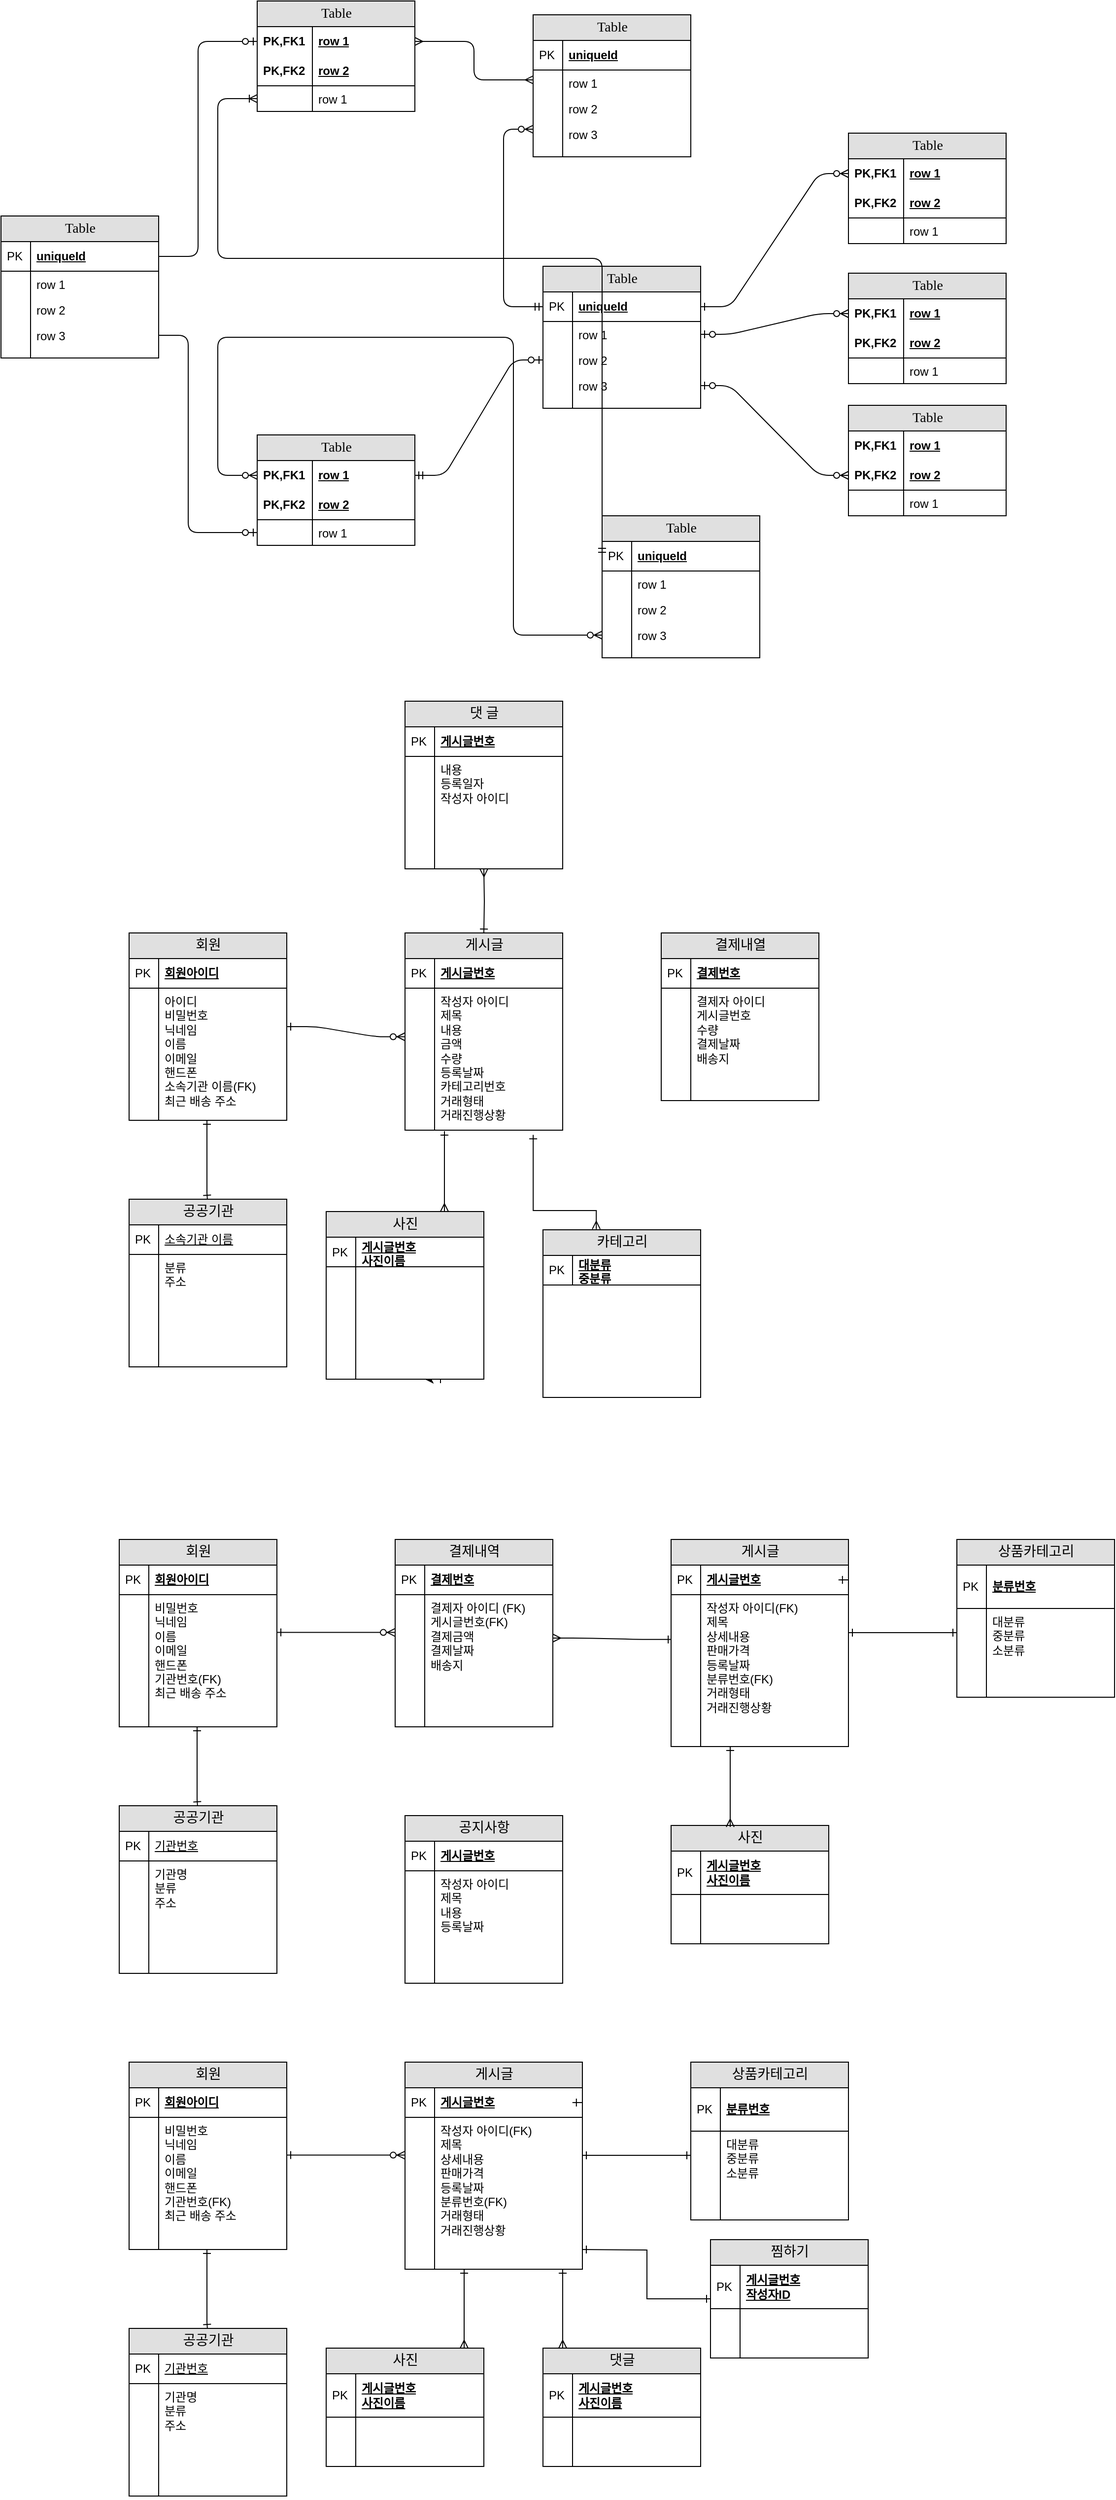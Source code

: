 <mxfile version="14.3.1" type="github">
  <diagram name="Page-1" id="e56a1550-8fbb-45ad-956c-1786394a9013">
    <mxGraphModel dx="269" dy="573" grid="1" gridSize="10" guides="1" tooltips="1" connect="1" arrows="1" fold="1" page="1" pageScale="1" pageWidth="1100" pageHeight="850" background="#ffffff" math="0" shadow="0">
      <root>
        <mxCell id="0" />
        <mxCell id="1" parent="0" />
        <mxCell id="2e49270ec7c68f3f-1" value="Table" style="swimlane;html=1;fontStyle=0;childLayout=stackLayout;horizontal=1;startSize=26;fillColor=#e0e0e0;horizontalStack=0;resizeParent=1;resizeLast=0;collapsible=1;marginBottom=0;swimlaneFillColor=#ffffff;align=center;rounded=0;shadow=0;comic=0;labelBackgroundColor=none;strokeWidth=1;fontFamily=Verdana;fontSize=14" parent="1" vertex="1">
          <mxGeometry x="290" y="140" width="160" height="112" as="geometry" />
        </mxCell>
        <mxCell id="2e49270ec7c68f3f-2" value="row 1" style="shape=partialRectangle;top=0;left=0;right=0;bottom=0;html=1;align=left;verticalAlign=middle;fillColor=none;spacingLeft=60;spacingRight=4;whiteSpace=wrap;overflow=hidden;rotatable=0;points=[[0,0.5],[1,0.5]];portConstraint=eastwest;dropTarget=0;fontStyle=5;" parent="2e49270ec7c68f3f-1" vertex="1">
          <mxGeometry y="26" width="160" height="30" as="geometry" />
        </mxCell>
        <mxCell id="2e49270ec7c68f3f-3" value="PK,FK1" style="shape=partialRectangle;fontStyle=1;top=0;left=0;bottom=0;html=1;fillColor=none;align=left;verticalAlign=middle;spacingLeft=4;spacingRight=4;whiteSpace=wrap;overflow=hidden;rotatable=0;points=[];portConstraint=eastwest;part=1;" parent="2e49270ec7c68f3f-2" vertex="1" connectable="0">
          <mxGeometry width="56" height="30" as="geometry" />
        </mxCell>
        <mxCell id="2e49270ec7c68f3f-4" value="row 2" style="shape=partialRectangle;top=0;left=0;right=0;bottom=1;html=1;align=left;verticalAlign=middle;fillColor=none;spacingLeft=60;spacingRight=4;whiteSpace=wrap;overflow=hidden;rotatable=0;points=[[0,0.5],[1,0.5]];portConstraint=eastwest;dropTarget=0;fontStyle=5;" parent="2e49270ec7c68f3f-1" vertex="1">
          <mxGeometry y="56" width="160" height="30" as="geometry" />
        </mxCell>
        <mxCell id="2e49270ec7c68f3f-5" value="PK,FK2" style="shape=partialRectangle;fontStyle=1;top=0;left=0;bottom=0;html=1;fillColor=none;align=left;verticalAlign=middle;spacingLeft=4;spacingRight=4;whiteSpace=wrap;overflow=hidden;rotatable=0;points=[];portConstraint=eastwest;part=1;" parent="2e49270ec7c68f3f-4" vertex="1" connectable="0">
          <mxGeometry width="56" height="30" as="geometry" />
        </mxCell>
        <mxCell id="2e49270ec7c68f3f-6" value="row 1" style="shape=partialRectangle;top=0;left=0;right=0;bottom=0;html=1;align=left;verticalAlign=top;fillColor=none;spacingLeft=60;spacingRight=4;whiteSpace=wrap;overflow=hidden;rotatable=0;points=[[0,0.5],[1,0.5]];portConstraint=eastwest;dropTarget=0;" parent="2e49270ec7c68f3f-1" vertex="1">
          <mxGeometry y="86" width="160" height="26" as="geometry" />
        </mxCell>
        <mxCell id="2e49270ec7c68f3f-7" value="" style="shape=partialRectangle;top=0;left=0;bottom=0;html=1;fillColor=none;align=left;verticalAlign=top;spacingLeft=4;spacingRight=4;whiteSpace=wrap;overflow=hidden;rotatable=0;points=[];portConstraint=eastwest;part=1;" parent="2e49270ec7c68f3f-6" vertex="1" connectable="0">
          <mxGeometry width="56" height="26" as="geometry" />
        </mxCell>
        <mxCell id="2e49270ec7c68f3f-8" value="Table" style="swimlane;html=1;fontStyle=0;childLayout=stackLayout;horizontal=1;startSize=26;fillColor=#e0e0e0;horizontalStack=0;resizeParent=1;resizeLast=0;collapsible=1;marginBottom=0;swimlaneFillColor=#ffffff;align=center;rounded=0;shadow=0;comic=0;labelBackgroundColor=none;strokeWidth=1;fontFamily=Verdana;fontSize=14;swimlaneLine=1;" parent="1" vertex="1">
          <mxGeometry x="570" y="154" width="160" height="144" as="geometry" />
        </mxCell>
        <mxCell id="2e49270ec7c68f3f-9" value="uniqueId" style="shape=partialRectangle;top=0;left=0;right=0;bottom=1;html=1;align=left;verticalAlign=middle;fillColor=none;spacingLeft=34;spacingRight=4;whiteSpace=wrap;overflow=hidden;rotatable=0;points=[[0,0.5],[1,0.5]];portConstraint=eastwest;dropTarget=0;fontStyle=5;" parent="2e49270ec7c68f3f-8" vertex="1">
          <mxGeometry y="26" width="160" height="30" as="geometry" />
        </mxCell>
        <mxCell id="2e49270ec7c68f3f-10" value="PK" style="shape=partialRectangle;top=0;left=0;bottom=0;html=1;fillColor=none;align=left;verticalAlign=middle;spacingLeft=4;spacingRight=4;whiteSpace=wrap;overflow=hidden;rotatable=0;points=[];portConstraint=eastwest;part=1;" parent="2e49270ec7c68f3f-9" vertex="1" connectable="0">
          <mxGeometry width="30" height="30" as="geometry" />
        </mxCell>
        <mxCell id="2e49270ec7c68f3f-11" value="row 1" style="shape=partialRectangle;top=0;left=0;right=0;bottom=0;html=1;align=left;verticalAlign=top;fillColor=none;spacingLeft=34;spacingRight=4;whiteSpace=wrap;overflow=hidden;rotatable=0;points=[[0,0.5],[1,0.5]];portConstraint=eastwest;dropTarget=0;" parent="2e49270ec7c68f3f-8" vertex="1">
          <mxGeometry y="56" width="160" height="26" as="geometry" />
        </mxCell>
        <mxCell id="2e49270ec7c68f3f-12" value="" style="shape=partialRectangle;top=0;left=0;bottom=0;html=1;fillColor=none;align=left;verticalAlign=top;spacingLeft=4;spacingRight=4;whiteSpace=wrap;overflow=hidden;rotatable=0;points=[];portConstraint=eastwest;part=1;" parent="2e49270ec7c68f3f-11" vertex="1" connectable="0">
          <mxGeometry width="30" height="26" as="geometry" />
        </mxCell>
        <mxCell id="2e49270ec7c68f3f-13" value="row 2" style="shape=partialRectangle;top=0;left=0;right=0;bottom=0;html=1;align=left;verticalAlign=top;fillColor=none;spacingLeft=34;spacingRight=4;whiteSpace=wrap;overflow=hidden;rotatable=0;points=[[0,0.5],[1,0.5]];portConstraint=eastwest;dropTarget=0;" parent="2e49270ec7c68f3f-8" vertex="1">
          <mxGeometry y="82" width="160" height="26" as="geometry" />
        </mxCell>
        <mxCell id="2e49270ec7c68f3f-14" value="" style="shape=partialRectangle;top=0;left=0;bottom=0;html=1;fillColor=none;align=left;verticalAlign=top;spacingLeft=4;spacingRight=4;whiteSpace=wrap;overflow=hidden;rotatable=0;points=[];portConstraint=eastwest;part=1;" parent="2e49270ec7c68f3f-13" vertex="1" connectable="0">
          <mxGeometry width="30" height="26" as="geometry" />
        </mxCell>
        <mxCell id="2e49270ec7c68f3f-15" value="row 3" style="shape=partialRectangle;top=0;left=0;right=0;bottom=0;html=1;align=left;verticalAlign=top;fillColor=none;spacingLeft=34;spacingRight=4;whiteSpace=wrap;overflow=hidden;rotatable=0;points=[[0,0.5],[1,0.5]];portConstraint=eastwest;dropTarget=0;" parent="2e49270ec7c68f3f-8" vertex="1">
          <mxGeometry y="108" width="160" height="26" as="geometry" />
        </mxCell>
        <mxCell id="2e49270ec7c68f3f-16" value="" style="shape=partialRectangle;top=0;left=0;bottom=0;html=1;fillColor=none;align=left;verticalAlign=top;spacingLeft=4;spacingRight=4;whiteSpace=wrap;overflow=hidden;rotatable=0;points=[];portConstraint=eastwest;part=1;" parent="2e49270ec7c68f3f-15" vertex="1" connectable="0">
          <mxGeometry width="30" height="26" as="geometry" />
        </mxCell>
        <mxCell id="2e49270ec7c68f3f-17" value="" style="shape=partialRectangle;top=0;left=0;right=0;bottom=0;html=1;align=left;verticalAlign=top;fillColor=none;spacingLeft=34;spacingRight=4;whiteSpace=wrap;overflow=hidden;rotatable=0;points=[[0,0.5],[1,0.5]];portConstraint=eastwest;dropTarget=0;" parent="2e49270ec7c68f3f-8" vertex="1">
          <mxGeometry y="134" width="160" height="10" as="geometry" />
        </mxCell>
        <mxCell id="2e49270ec7c68f3f-18" value="" style="shape=partialRectangle;top=0;left=0;bottom=0;html=1;fillColor=none;align=left;verticalAlign=top;spacingLeft=4;spacingRight=4;whiteSpace=wrap;overflow=hidden;rotatable=0;points=[];portConstraint=eastwest;part=1;" parent="2e49270ec7c68f3f-17" vertex="1" connectable="0">
          <mxGeometry width="30" height="10" as="geometry" />
        </mxCell>
        <mxCell id="2e49270ec7c68f3f-19" value="Table" style="swimlane;html=1;fontStyle=0;childLayout=stackLayout;horizontal=1;startSize=26;fillColor=#e0e0e0;horizontalStack=0;resizeParent=1;resizeLast=0;collapsible=1;marginBottom=0;swimlaneFillColor=#ffffff;align=center;rounded=0;shadow=0;comic=0;labelBackgroundColor=none;strokeWidth=1;fontFamily=Verdana;fontSize=14" parent="1" vertex="1">
          <mxGeometry x="640" y="662" width="160" height="144" as="geometry" />
        </mxCell>
        <mxCell id="2e49270ec7c68f3f-20" value="uniqueId" style="shape=partialRectangle;top=0;left=0;right=0;bottom=1;html=1;align=left;verticalAlign=middle;fillColor=none;spacingLeft=34;spacingRight=4;whiteSpace=wrap;overflow=hidden;rotatable=0;points=[[0,0.5],[1,0.5]];portConstraint=eastwest;dropTarget=0;fontStyle=5;" parent="2e49270ec7c68f3f-19" vertex="1">
          <mxGeometry y="26" width="160" height="30" as="geometry" />
        </mxCell>
        <mxCell id="2e49270ec7c68f3f-21" value="PK" style="shape=partialRectangle;top=0;left=0;bottom=0;html=1;fillColor=none;align=left;verticalAlign=middle;spacingLeft=4;spacingRight=4;whiteSpace=wrap;overflow=hidden;rotatable=0;points=[];portConstraint=eastwest;part=1;" parent="2e49270ec7c68f3f-20" vertex="1" connectable="0">
          <mxGeometry width="30" height="30" as="geometry" />
        </mxCell>
        <mxCell id="2e49270ec7c68f3f-22" value="row 1" style="shape=partialRectangle;top=0;left=0;right=0;bottom=0;html=1;align=left;verticalAlign=top;fillColor=none;spacingLeft=34;spacingRight=4;whiteSpace=wrap;overflow=hidden;rotatable=0;points=[[0,0.5],[1,0.5]];portConstraint=eastwest;dropTarget=0;" parent="2e49270ec7c68f3f-19" vertex="1">
          <mxGeometry y="56" width="160" height="26" as="geometry" />
        </mxCell>
        <mxCell id="2e49270ec7c68f3f-23" value="" style="shape=partialRectangle;top=0;left=0;bottom=0;html=1;fillColor=none;align=left;verticalAlign=top;spacingLeft=4;spacingRight=4;whiteSpace=wrap;overflow=hidden;rotatable=0;points=[];portConstraint=eastwest;part=1;" parent="2e49270ec7c68f3f-22" vertex="1" connectable="0">
          <mxGeometry width="30" height="26" as="geometry" />
        </mxCell>
        <mxCell id="2e49270ec7c68f3f-24" value="row 2" style="shape=partialRectangle;top=0;left=0;right=0;bottom=0;html=1;align=left;verticalAlign=top;fillColor=none;spacingLeft=34;spacingRight=4;whiteSpace=wrap;overflow=hidden;rotatable=0;points=[[0,0.5],[1,0.5]];portConstraint=eastwest;dropTarget=0;" parent="2e49270ec7c68f3f-19" vertex="1">
          <mxGeometry y="82" width="160" height="26" as="geometry" />
        </mxCell>
        <mxCell id="2e49270ec7c68f3f-25" value="" style="shape=partialRectangle;top=0;left=0;bottom=0;html=1;fillColor=none;align=left;verticalAlign=top;spacingLeft=4;spacingRight=4;whiteSpace=wrap;overflow=hidden;rotatable=0;points=[];portConstraint=eastwest;part=1;" parent="2e49270ec7c68f3f-24" vertex="1" connectable="0">
          <mxGeometry width="30" height="26" as="geometry" />
        </mxCell>
        <mxCell id="2e49270ec7c68f3f-26" value="row 3" style="shape=partialRectangle;top=0;left=0;right=0;bottom=0;html=1;align=left;verticalAlign=top;fillColor=none;spacingLeft=34;spacingRight=4;whiteSpace=wrap;overflow=hidden;rotatable=0;points=[[0,0.5],[1,0.5]];portConstraint=eastwest;dropTarget=0;" parent="2e49270ec7c68f3f-19" vertex="1">
          <mxGeometry y="108" width="160" height="26" as="geometry" />
        </mxCell>
        <mxCell id="2e49270ec7c68f3f-27" value="" style="shape=partialRectangle;top=0;left=0;bottom=0;html=1;fillColor=none;align=left;verticalAlign=top;spacingLeft=4;spacingRight=4;whiteSpace=wrap;overflow=hidden;rotatable=0;points=[];portConstraint=eastwest;part=1;" parent="2e49270ec7c68f3f-26" vertex="1" connectable="0">
          <mxGeometry width="30" height="26" as="geometry" />
        </mxCell>
        <mxCell id="2e49270ec7c68f3f-28" value="" style="shape=partialRectangle;top=0;left=0;right=0;bottom=0;html=1;align=left;verticalAlign=top;fillColor=none;spacingLeft=34;spacingRight=4;whiteSpace=wrap;overflow=hidden;rotatable=0;points=[[0,0.5],[1,0.5]];portConstraint=eastwest;dropTarget=0;" parent="2e49270ec7c68f3f-19" vertex="1">
          <mxGeometry y="134" width="160" height="10" as="geometry" />
        </mxCell>
        <mxCell id="2e49270ec7c68f3f-29" value="" style="shape=partialRectangle;top=0;left=0;bottom=0;html=1;fillColor=none;align=left;verticalAlign=top;spacingLeft=4;spacingRight=4;whiteSpace=wrap;overflow=hidden;rotatable=0;points=[];portConstraint=eastwest;part=1;" parent="2e49270ec7c68f3f-28" vertex="1" connectable="0">
          <mxGeometry width="30" height="10" as="geometry" />
        </mxCell>
        <mxCell id="2e49270ec7c68f3f-30" value="Table" style="swimlane;html=1;fontStyle=0;childLayout=stackLayout;horizontal=1;startSize=26;fillColor=#e0e0e0;horizontalStack=0;resizeParent=1;resizeLast=0;collapsible=1;marginBottom=0;swimlaneFillColor=#ffffff;align=center;rounded=0;shadow=0;comic=0;labelBackgroundColor=none;strokeWidth=1;fontFamily=Verdana;fontSize=14" parent="1" vertex="1">
          <mxGeometry x="580" y="409" width="160" height="144" as="geometry" />
        </mxCell>
        <mxCell id="2e49270ec7c68f3f-31" value="uniqueId" style="shape=partialRectangle;top=0;left=0;right=0;bottom=1;html=1;align=left;verticalAlign=middle;fillColor=none;spacingLeft=34;spacingRight=4;whiteSpace=wrap;overflow=hidden;rotatable=0;points=[[0,0.5],[1,0.5]];portConstraint=eastwest;dropTarget=0;fontStyle=5;" parent="2e49270ec7c68f3f-30" vertex="1">
          <mxGeometry y="26" width="160" height="30" as="geometry" />
        </mxCell>
        <mxCell id="2e49270ec7c68f3f-32" value="PK" style="shape=partialRectangle;top=0;left=0;bottom=0;html=1;fillColor=none;align=left;verticalAlign=middle;spacingLeft=4;spacingRight=4;whiteSpace=wrap;overflow=hidden;rotatable=0;points=[];portConstraint=eastwest;part=1;" parent="2e49270ec7c68f3f-31" vertex="1" connectable="0">
          <mxGeometry width="30" height="30" as="geometry" />
        </mxCell>
        <mxCell id="2e49270ec7c68f3f-33" value="row 1" style="shape=partialRectangle;top=0;left=0;right=0;bottom=0;html=1;align=left;verticalAlign=top;fillColor=none;spacingLeft=34;spacingRight=4;whiteSpace=wrap;overflow=hidden;rotatable=0;points=[[0,0.5],[1,0.5]];portConstraint=eastwest;dropTarget=0;" parent="2e49270ec7c68f3f-30" vertex="1">
          <mxGeometry y="56" width="160" height="26" as="geometry" />
        </mxCell>
        <mxCell id="2e49270ec7c68f3f-34" value="" style="shape=partialRectangle;top=0;left=0;bottom=0;html=1;fillColor=none;align=left;verticalAlign=top;spacingLeft=4;spacingRight=4;whiteSpace=wrap;overflow=hidden;rotatable=0;points=[];portConstraint=eastwest;part=1;" parent="2e49270ec7c68f3f-33" vertex="1" connectable="0">
          <mxGeometry width="30" height="26" as="geometry" />
        </mxCell>
        <mxCell id="2e49270ec7c68f3f-35" value="row 2" style="shape=partialRectangle;top=0;left=0;right=0;bottom=0;html=1;align=left;verticalAlign=top;fillColor=none;spacingLeft=34;spacingRight=4;whiteSpace=wrap;overflow=hidden;rotatable=0;points=[[0,0.5],[1,0.5]];portConstraint=eastwest;dropTarget=0;" parent="2e49270ec7c68f3f-30" vertex="1">
          <mxGeometry y="82" width="160" height="26" as="geometry" />
        </mxCell>
        <mxCell id="2e49270ec7c68f3f-36" value="" style="shape=partialRectangle;top=0;left=0;bottom=0;html=1;fillColor=none;align=left;verticalAlign=top;spacingLeft=4;spacingRight=4;whiteSpace=wrap;overflow=hidden;rotatable=0;points=[];portConstraint=eastwest;part=1;" parent="2e49270ec7c68f3f-35" vertex="1" connectable="0">
          <mxGeometry width="30" height="26" as="geometry" />
        </mxCell>
        <mxCell id="2e49270ec7c68f3f-37" value="row 3" style="shape=partialRectangle;top=0;left=0;right=0;bottom=0;html=1;align=left;verticalAlign=top;fillColor=none;spacingLeft=34;spacingRight=4;whiteSpace=wrap;overflow=hidden;rotatable=0;points=[[0,0.5],[1,0.5]];portConstraint=eastwest;dropTarget=0;" parent="2e49270ec7c68f3f-30" vertex="1">
          <mxGeometry y="108" width="160" height="26" as="geometry" />
        </mxCell>
        <mxCell id="2e49270ec7c68f3f-38" value="" style="shape=partialRectangle;top=0;left=0;bottom=0;html=1;fillColor=none;align=left;verticalAlign=top;spacingLeft=4;spacingRight=4;whiteSpace=wrap;overflow=hidden;rotatable=0;points=[];portConstraint=eastwest;part=1;" parent="2e49270ec7c68f3f-37" vertex="1" connectable="0">
          <mxGeometry width="30" height="26" as="geometry" />
        </mxCell>
        <mxCell id="2e49270ec7c68f3f-39" value="" style="shape=partialRectangle;top=0;left=0;right=0;bottom=0;html=1;align=left;verticalAlign=top;fillColor=none;spacingLeft=34;spacingRight=4;whiteSpace=wrap;overflow=hidden;rotatable=0;points=[[0,0.5],[1,0.5]];portConstraint=eastwest;dropTarget=0;" parent="2e49270ec7c68f3f-30" vertex="1">
          <mxGeometry y="134" width="160" height="10" as="geometry" />
        </mxCell>
        <mxCell id="2e49270ec7c68f3f-40" value="" style="shape=partialRectangle;top=0;left=0;bottom=0;html=1;fillColor=none;align=left;verticalAlign=top;spacingLeft=4;spacingRight=4;whiteSpace=wrap;overflow=hidden;rotatable=0;points=[];portConstraint=eastwest;part=1;" parent="2e49270ec7c68f3f-39" vertex="1" connectable="0">
          <mxGeometry width="30" height="10" as="geometry" />
        </mxCell>
        <mxCell id="2e49270ec7c68f3f-41" value="Table" style="swimlane;html=1;fontStyle=0;childLayout=stackLayout;horizontal=1;startSize=26;fillColor=#e0e0e0;horizontalStack=0;resizeParent=1;resizeLast=0;collapsible=1;marginBottom=0;swimlaneFillColor=#ffffff;align=center;rounded=0;shadow=0;comic=0;labelBackgroundColor=none;strokeWidth=1;fontFamily=Verdana;fontSize=14" parent="1" vertex="1">
          <mxGeometry x="890" y="274" width="160" height="112" as="geometry" />
        </mxCell>
        <mxCell id="2e49270ec7c68f3f-42" value="row 1" style="shape=partialRectangle;top=0;left=0;right=0;bottom=0;html=1;align=left;verticalAlign=middle;fillColor=none;spacingLeft=60;spacingRight=4;whiteSpace=wrap;overflow=hidden;rotatable=0;points=[[0,0.5],[1,0.5]];portConstraint=eastwest;dropTarget=0;fontStyle=5;" parent="2e49270ec7c68f3f-41" vertex="1">
          <mxGeometry y="26" width="160" height="30" as="geometry" />
        </mxCell>
        <mxCell id="2e49270ec7c68f3f-43" value="PK,FK1" style="shape=partialRectangle;fontStyle=1;top=0;left=0;bottom=0;html=1;fillColor=none;align=left;verticalAlign=middle;spacingLeft=4;spacingRight=4;whiteSpace=wrap;overflow=hidden;rotatable=0;points=[];portConstraint=eastwest;part=1;" parent="2e49270ec7c68f3f-42" vertex="1" connectable="0">
          <mxGeometry width="56" height="30" as="geometry" />
        </mxCell>
        <mxCell id="2e49270ec7c68f3f-44" value="row 2" style="shape=partialRectangle;top=0;left=0;right=0;bottom=1;html=1;align=left;verticalAlign=middle;fillColor=none;spacingLeft=60;spacingRight=4;whiteSpace=wrap;overflow=hidden;rotatable=0;points=[[0,0.5],[1,0.5]];portConstraint=eastwest;dropTarget=0;fontStyle=5;" parent="2e49270ec7c68f3f-41" vertex="1">
          <mxGeometry y="56" width="160" height="30" as="geometry" />
        </mxCell>
        <mxCell id="2e49270ec7c68f3f-45" value="PK,FK2" style="shape=partialRectangle;fontStyle=1;top=0;left=0;bottom=0;html=1;fillColor=none;align=left;verticalAlign=middle;spacingLeft=4;spacingRight=4;whiteSpace=wrap;overflow=hidden;rotatable=0;points=[];portConstraint=eastwest;part=1;" parent="2e49270ec7c68f3f-44" vertex="1" connectable="0">
          <mxGeometry width="56" height="30" as="geometry" />
        </mxCell>
        <mxCell id="2e49270ec7c68f3f-46" value="row 1" style="shape=partialRectangle;top=0;left=0;right=0;bottom=0;html=1;align=left;verticalAlign=top;fillColor=none;spacingLeft=60;spacingRight=4;whiteSpace=wrap;overflow=hidden;rotatable=0;points=[[0,0.5],[1,0.5]];portConstraint=eastwest;dropTarget=0;" parent="2e49270ec7c68f3f-41" vertex="1">
          <mxGeometry y="86" width="160" height="26" as="geometry" />
        </mxCell>
        <mxCell id="2e49270ec7c68f3f-47" value="" style="shape=partialRectangle;top=0;left=0;bottom=0;html=1;fillColor=none;align=left;verticalAlign=top;spacingLeft=4;spacingRight=4;whiteSpace=wrap;overflow=hidden;rotatable=0;points=[];portConstraint=eastwest;part=1;" parent="2e49270ec7c68f3f-46" vertex="1" connectable="0">
          <mxGeometry width="56" height="26" as="geometry" />
        </mxCell>
        <mxCell id="2e49270ec7c68f3f-48" value="Table" style="swimlane;html=1;fontStyle=0;childLayout=stackLayout;horizontal=1;startSize=26;fillColor=#e0e0e0;horizontalStack=0;resizeParent=1;resizeLast=0;collapsible=1;marginBottom=0;swimlaneFillColor=#ffffff;align=center;rounded=0;shadow=0;comic=0;labelBackgroundColor=none;strokeWidth=1;fontFamily=Verdana;fontSize=14" parent="1" vertex="1">
          <mxGeometry x="290" y="580" width="160" height="112" as="geometry" />
        </mxCell>
        <mxCell id="2e49270ec7c68f3f-49" value="row 1" style="shape=partialRectangle;top=0;left=0;right=0;bottom=0;html=1;align=left;verticalAlign=middle;fillColor=none;spacingLeft=60;spacingRight=4;whiteSpace=wrap;overflow=hidden;rotatable=0;points=[[0,0.5],[1,0.5]];portConstraint=eastwest;dropTarget=0;fontStyle=5;" parent="2e49270ec7c68f3f-48" vertex="1">
          <mxGeometry y="26" width="160" height="30" as="geometry" />
        </mxCell>
        <mxCell id="2e49270ec7c68f3f-50" value="PK,FK1" style="shape=partialRectangle;fontStyle=1;top=0;left=0;bottom=0;html=1;fillColor=none;align=left;verticalAlign=middle;spacingLeft=4;spacingRight=4;whiteSpace=wrap;overflow=hidden;rotatable=0;points=[];portConstraint=eastwest;part=1;" parent="2e49270ec7c68f3f-49" vertex="1" connectable="0">
          <mxGeometry width="56" height="30" as="geometry" />
        </mxCell>
        <mxCell id="2e49270ec7c68f3f-51" value="row 2" style="shape=partialRectangle;top=0;left=0;right=0;bottom=1;html=1;align=left;verticalAlign=middle;fillColor=none;spacingLeft=60;spacingRight=4;whiteSpace=wrap;overflow=hidden;rotatable=0;points=[[0,0.5],[1,0.5]];portConstraint=eastwest;dropTarget=0;fontStyle=5;" parent="2e49270ec7c68f3f-48" vertex="1">
          <mxGeometry y="56" width="160" height="30" as="geometry" />
        </mxCell>
        <mxCell id="2e49270ec7c68f3f-52" value="PK,FK2" style="shape=partialRectangle;fontStyle=1;top=0;left=0;bottom=0;html=1;fillColor=none;align=left;verticalAlign=middle;spacingLeft=4;spacingRight=4;whiteSpace=wrap;overflow=hidden;rotatable=0;points=[];portConstraint=eastwest;part=1;" parent="2e49270ec7c68f3f-51" vertex="1" connectable="0">
          <mxGeometry width="56" height="30" as="geometry" />
        </mxCell>
        <mxCell id="2e49270ec7c68f3f-53" value="row 1" style="shape=partialRectangle;top=0;left=0;right=0;bottom=0;html=1;align=left;verticalAlign=top;fillColor=none;spacingLeft=60;spacingRight=4;whiteSpace=wrap;overflow=hidden;rotatable=0;points=[[0,0.5],[1,0.5]];portConstraint=eastwest;dropTarget=0;" parent="2e49270ec7c68f3f-48" vertex="1">
          <mxGeometry y="86" width="160" height="26" as="geometry" />
        </mxCell>
        <mxCell id="2e49270ec7c68f3f-54" value="" style="shape=partialRectangle;top=0;left=0;bottom=0;html=1;fillColor=none;align=left;verticalAlign=top;spacingLeft=4;spacingRight=4;whiteSpace=wrap;overflow=hidden;rotatable=0;points=[];portConstraint=eastwest;part=1;" parent="2e49270ec7c68f3f-53" vertex="1" connectable="0">
          <mxGeometry width="56" height="26" as="geometry" />
        </mxCell>
        <mxCell id="2e49270ec7c68f3f-55" value="" style="edgeStyle=orthogonalEdgeStyle;html=1;endArrow=ERoneToMany;startArrow=ERmandOne;labelBackgroundColor=none;fontFamily=Verdana;fontSize=14;entryX=0;entryY=0.5;exitX=0;exitY=0.5;" parent="1" source="2e49270ec7c68f3f-20" target="2e49270ec7c68f3f-6" edge="1">
          <mxGeometry width="100" height="100" relative="1" as="geometry">
            <mxPoint x="100" y="430" as="sourcePoint" />
            <mxPoint x="200" y="330" as="targetPoint" />
            <Array as="points">
              <mxPoint x="250" y="401" />
              <mxPoint x="250" y="239" />
            </Array>
          </mxGeometry>
        </mxCell>
        <mxCell id="2e49270ec7c68f3f-56" value="" style="edgeStyle=orthogonalEdgeStyle;html=1;endArrow=ERzeroToMany;endFill=1;startArrow=ERzeroToMany;labelBackgroundColor=none;fontFamily=Verdana;fontSize=14;entryX=0;entryY=0.5;exitX=0;exitY=0.5;" parent="1" source="2e49270ec7c68f3f-49" target="2e49270ec7c68f3f-26" edge="1">
          <mxGeometry width="100" height="100" relative="1" as="geometry">
            <mxPoint x="120" y="650" as="sourcePoint" />
            <mxPoint x="220" y="550" as="targetPoint" />
            <Array as="points">
              <mxPoint x="250" y="621" />
              <mxPoint x="250" y="481" />
              <mxPoint x="550" y="481" />
              <mxPoint x="550" y="783" />
            </Array>
          </mxGeometry>
        </mxCell>
        <mxCell id="2e49270ec7c68f3f-57" value="" style="edgeStyle=orthogonalEdgeStyle;html=1;endArrow=ERmany;startArrow=ERmany;labelBackgroundColor=none;fontFamily=Verdana;fontSize=14;entryX=1;entryY=0.5;exitX=0;exitY=0.383;exitPerimeter=0;" parent="1" source="2e49270ec7c68f3f-11" target="2e49270ec7c68f3f-2" edge="1">
          <mxGeometry width="100" height="100" relative="1" as="geometry">
            <mxPoint x="560" y="220" as="sourcePoint" />
            <mxPoint x="580" y="310" as="targetPoint" />
            <Array as="points">
              <mxPoint x="510" y="220" />
              <mxPoint x="510" y="181" />
            </Array>
          </mxGeometry>
        </mxCell>
        <mxCell id="2e49270ec7c68f3f-58" value="" style="edgeStyle=orthogonalEdgeStyle;html=1;endArrow=ERzeroToMany;startArrow=ERmandOne;labelBackgroundColor=none;fontFamily=Verdana;fontSize=14;entryX=0;entryY=0.308;entryPerimeter=0;exitX=0;exitY=0.5;" parent="1" source="2e49270ec7c68f3f-31" target="2e49270ec7c68f3f-15" edge="1">
          <mxGeometry width="100" height="100" relative="1" as="geometry">
            <mxPoint x="470" y="420" as="sourcePoint" />
            <mxPoint x="570" y="320" as="targetPoint" />
            <Array as="points">
              <mxPoint x="540" y="450" />
              <mxPoint x="540" y="270" />
            </Array>
          </mxGeometry>
        </mxCell>
        <mxCell id="2e49270ec7c68f3f-60" value="" style="edgeStyle=entityRelationEdgeStyle;html=1;endArrow=ERzeroToOne;startArrow=ERmandOne;labelBackgroundColor=none;fontFamily=Verdana;fontSize=14;exitX=1;exitY=0.5;entryX=0;entryY=0.5;" parent="1" source="2e49270ec7c68f3f-49" target="2e49270ec7c68f3f-35" edge="1">
          <mxGeometry width="100" height="100" relative="1" as="geometry">
            <mxPoint x="600" y="720" as="sourcePoint" />
            <mxPoint x="700" y="620" as="targetPoint" />
          </mxGeometry>
        </mxCell>
        <mxCell id="2e49270ec7c68f3f-63" value="" style="edgeStyle=entityRelationEdgeStyle;html=1;endArrow=ERzeroToMany;startArrow=ERone;labelBackgroundColor=none;fontFamily=Verdana;fontSize=14;entryX=0;entryY=0.5;exitX=1;exitY=0.5;startFill=0;" parent="1" source="2e49270ec7c68f3f-31" target="2e49270ec7c68f3f-42" edge="1">
          <mxGeometry width="100" height="100" relative="1" as="geometry">
            <mxPoint x="850" y="600" as="sourcePoint" />
            <mxPoint x="950" y="500" as="targetPoint" />
          </mxGeometry>
        </mxCell>
        <mxCell id="2e49270ec7c68f3f-64" value="Table" style="swimlane;html=1;fontStyle=0;childLayout=stackLayout;horizontal=1;startSize=26;fillColor=#e0e0e0;horizontalStack=0;resizeParent=1;resizeLast=0;collapsible=1;marginBottom=0;swimlaneFillColor=#ffffff;align=center;rounded=0;shadow=0;comic=0;labelBackgroundColor=none;strokeWidth=1;fontFamily=Verdana;fontSize=14" parent="1" vertex="1">
          <mxGeometry x="890" y="416" width="160" height="112" as="geometry" />
        </mxCell>
        <mxCell id="2e49270ec7c68f3f-65" value="row 1" style="shape=partialRectangle;top=0;left=0;right=0;bottom=0;html=1;align=left;verticalAlign=middle;fillColor=none;spacingLeft=60;spacingRight=4;whiteSpace=wrap;overflow=hidden;rotatable=0;points=[[0,0.5],[1,0.5]];portConstraint=eastwest;dropTarget=0;fontStyle=5;" parent="2e49270ec7c68f3f-64" vertex="1">
          <mxGeometry y="26" width="160" height="30" as="geometry" />
        </mxCell>
        <mxCell id="2e49270ec7c68f3f-66" value="PK,FK1" style="shape=partialRectangle;fontStyle=1;top=0;left=0;bottom=0;html=1;fillColor=none;align=left;verticalAlign=middle;spacingLeft=4;spacingRight=4;whiteSpace=wrap;overflow=hidden;rotatable=0;points=[];portConstraint=eastwest;part=1;" parent="2e49270ec7c68f3f-65" vertex="1" connectable="0">
          <mxGeometry width="56" height="30" as="geometry" />
        </mxCell>
        <mxCell id="2e49270ec7c68f3f-67" value="row 2" style="shape=partialRectangle;top=0;left=0;right=0;bottom=1;html=1;align=left;verticalAlign=middle;fillColor=none;spacingLeft=60;spacingRight=4;whiteSpace=wrap;overflow=hidden;rotatable=0;points=[[0,0.5],[1,0.5]];portConstraint=eastwest;dropTarget=0;fontStyle=5;" parent="2e49270ec7c68f3f-64" vertex="1">
          <mxGeometry y="56" width="160" height="30" as="geometry" />
        </mxCell>
        <mxCell id="2e49270ec7c68f3f-68" value="PK,FK2" style="shape=partialRectangle;fontStyle=1;top=0;left=0;bottom=0;html=1;fillColor=none;align=left;verticalAlign=middle;spacingLeft=4;spacingRight=4;whiteSpace=wrap;overflow=hidden;rotatable=0;points=[];portConstraint=eastwest;part=1;" parent="2e49270ec7c68f3f-67" vertex="1" connectable="0">
          <mxGeometry width="56" height="30" as="geometry" />
        </mxCell>
        <mxCell id="2e49270ec7c68f3f-69" value="row 1" style="shape=partialRectangle;top=0;left=0;right=0;bottom=0;html=1;align=left;verticalAlign=top;fillColor=none;spacingLeft=60;spacingRight=4;whiteSpace=wrap;overflow=hidden;rotatable=0;points=[[0,0.5],[1,0.5]];portConstraint=eastwest;dropTarget=0;" parent="2e49270ec7c68f3f-64" vertex="1">
          <mxGeometry y="86" width="160" height="26" as="geometry" />
        </mxCell>
        <mxCell id="2e49270ec7c68f3f-70" value="" style="shape=partialRectangle;top=0;left=0;bottom=0;html=1;fillColor=none;align=left;verticalAlign=top;spacingLeft=4;spacingRight=4;whiteSpace=wrap;overflow=hidden;rotatable=0;points=[];portConstraint=eastwest;part=1;" parent="2e49270ec7c68f3f-69" vertex="1" connectable="0">
          <mxGeometry width="56" height="26" as="geometry" />
        </mxCell>
        <mxCell id="2e49270ec7c68f3f-71" value="Table" style="swimlane;html=1;fontStyle=0;childLayout=stackLayout;horizontal=1;startSize=26;fillColor=#e0e0e0;horizontalStack=0;resizeParent=1;resizeLast=0;collapsible=1;marginBottom=0;swimlaneFillColor=#ffffff;align=center;rounded=0;shadow=0;comic=0;labelBackgroundColor=none;strokeWidth=1;fontFamily=Verdana;fontSize=14" parent="1" vertex="1">
          <mxGeometry x="890" y="550" width="160" height="112" as="geometry" />
        </mxCell>
        <mxCell id="2e49270ec7c68f3f-72" value="row 1" style="shape=partialRectangle;top=0;left=0;right=0;bottom=0;html=1;align=left;verticalAlign=middle;fillColor=none;spacingLeft=60;spacingRight=4;whiteSpace=wrap;overflow=hidden;rotatable=0;points=[[0,0.5],[1,0.5]];portConstraint=eastwest;dropTarget=0;fontStyle=5;" parent="2e49270ec7c68f3f-71" vertex="1">
          <mxGeometry y="26" width="160" height="30" as="geometry" />
        </mxCell>
        <mxCell id="2e49270ec7c68f3f-73" value="PK,FK1" style="shape=partialRectangle;fontStyle=1;top=0;left=0;bottom=0;html=1;fillColor=none;align=left;verticalAlign=middle;spacingLeft=4;spacingRight=4;whiteSpace=wrap;overflow=hidden;rotatable=0;points=[];portConstraint=eastwest;part=1;" parent="2e49270ec7c68f3f-72" vertex="1" connectable="0">
          <mxGeometry width="56" height="30" as="geometry" />
        </mxCell>
        <mxCell id="2e49270ec7c68f3f-74" value="row 2" style="shape=partialRectangle;top=0;left=0;right=0;bottom=1;html=1;align=left;verticalAlign=middle;fillColor=none;spacingLeft=60;spacingRight=4;whiteSpace=wrap;overflow=hidden;rotatable=0;points=[[0,0.5],[1,0.5]];portConstraint=eastwest;dropTarget=0;fontStyle=5;" parent="2e49270ec7c68f3f-71" vertex="1">
          <mxGeometry y="56" width="160" height="30" as="geometry" />
        </mxCell>
        <mxCell id="2e49270ec7c68f3f-75" value="PK,FK2" style="shape=partialRectangle;fontStyle=1;top=0;left=0;bottom=0;html=1;fillColor=none;align=left;verticalAlign=middle;spacingLeft=4;spacingRight=4;whiteSpace=wrap;overflow=hidden;rotatable=0;points=[];portConstraint=eastwest;part=1;" parent="2e49270ec7c68f3f-74" vertex="1" connectable="0">
          <mxGeometry width="56" height="30" as="geometry" />
        </mxCell>
        <mxCell id="2e49270ec7c68f3f-76" value="row 1" style="shape=partialRectangle;top=0;left=0;right=0;bottom=0;html=1;align=left;verticalAlign=top;fillColor=none;spacingLeft=60;spacingRight=4;whiteSpace=wrap;overflow=hidden;rotatable=0;points=[[0,0.5],[1,0.5]];portConstraint=eastwest;dropTarget=0;" parent="2e49270ec7c68f3f-71" vertex="1">
          <mxGeometry y="86" width="160" height="26" as="geometry" />
        </mxCell>
        <mxCell id="2e49270ec7c68f3f-77" value="" style="shape=partialRectangle;top=0;left=0;bottom=0;html=1;fillColor=none;align=left;verticalAlign=top;spacingLeft=4;spacingRight=4;whiteSpace=wrap;overflow=hidden;rotatable=0;points=[];portConstraint=eastwest;part=1;" parent="2e49270ec7c68f3f-76" vertex="1" connectable="0">
          <mxGeometry width="56" height="26" as="geometry" />
        </mxCell>
        <mxCell id="2e49270ec7c68f3f-78" value="" style="edgeStyle=entityRelationEdgeStyle;html=1;endArrow=ERzeroToMany;startArrow=ERzeroToOne;labelBackgroundColor=none;fontFamily=Verdana;fontSize=14;entryX=0;entryY=0.5;exitX=1;exitY=0.5;" parent="1" source="2e49270ec7c68f3f-33" target="2e49270ec7c68f3f-65" edge="1">
          <mxGeometry width="100" height="100" relative="1" as="geometry">
            <mxPoint x="749.765" y="459.529" as="sourcePoint" />
            <mxPoint x="900.353" y="325.412" as="targetPoint" />
          </mxGeometry>
        </mxCell>
        <mxCell id="2e49270ec7c68f3f-79" value="" style="edgeStyle=entityRelationEdgeStyle;html=1;endArrow=ERzeroToMany;startArrow=ERzeroToOne;labelBackgroundColor=none;fontFamily=Verdana;fontSize=14;entryX=0;entryY=0.5;exitX=1;exitY=0.5;" parent="1" source="2e49270ec7c68f3f-37" target="2e49270ec7c68f3f-74" edge="1">
          <mxGeometry width="100" height="100" relative="1" as="geometry">
            <mxPoint x="759.765" y="469.529" as="sourcePoint" />
            <mxPoint x="910.353" y="335.412" as="targetPoint" />
          </mxGeometry>
        </mxCell>
        <mxCell id="2e49270ec7c68f3f-80" value="Table" style="swimlane;html=1;fontStyle=0;childLayout=stackLayout;horizontal=1;startSize=26;fillColor=#e0e0e0;horizontalStack=0;resizeParent=1;resizeLast=0;collapsible=1;marginBottom=0;swimlaneFillColor=#ffffff;align=center;rounded=0;shadow=0;comic=0;labelBackgroundColor=none;strokeWidth=1;fontFamily=Verdana;fontSize=14" parent="1" vertex="1">
          <mxGeometry x="30" y="358" width="160" height="144" as="geometry" />
        </mxCell>
        <mxCell id="2e49270ec7c68f3f-81" value="uniqueId" style="shape=partialRectangle;top=0;left=0;right=0;bottom=1;html=1;align=left;verticalAlign=middle;fillColor=none;spacingLeft=34;spacingRight=4;whiteSpace=wrap;overflow=hidden;rotatable=0;points=[[0,0.5],[1,0.5]];portConstraint=eastwest;dropTarget=0;fontStyle=5;" parent="2e49270ec7c68f3f-80" vertex="1">
          <mxGeometry y="26" width="160" height="30" as="geometry" />
        </mxCell>
        <mxCell id="2e49270ec7c68f3f-82" value="PK" style="shape=partialRectangle;top=0;left=0;bottom=0;html=1;fillColor=none;align=left;verticalAlign=middle;spacingLeft=4;spacingRight=4;whiteSpace=wrap;overflow=hidden;rotatable=0;points=[];portConstraint=eastwest;part=1;" parent="2e49270ec7c68f3f-81" vertex="1" connectable="0">
          <mxGeometry width="30" height="30" as="geometry" />
        </mxCell>
        <mxCell id="2e49270ec7c68f3f-83" value="row 1" style="shape=partialRectangle;top=0;left=0;right=0;bottom=0;html=1;align=left;verticalAlign=top;fillColor=none;spacingLeft=34;spacingRight=4;whiteSpace=wrap;overflow=hidden;rotatable=0;points=[[0,0.5],[1,0.5]];portConstraint=eastwest;dropTarget=0;" parent="2e49270ec7c68f3f-80" vertex="1">
          <mxGeometry y="56" width="160" height="26" as="geometry" />
        </mxCell>
        <mxCell id="2e49270ec7c68f3f-84" value="" style="shape=partialRectangle;top=0;left=0;bottom=0;html=1;fillColor=none;align=left;verticalAlign=top;spacingLeft=4;spacingRight=4;whiteSpace=wrap;overflow=hidden;rotatable=0;points=[];portConstraint=eastwest;part=1;" parent="2e49270ec7c68f3f-83" vertex="1" connectable="0">
          <mxGeometry width="30" height="26" as="geometry" />
        </mxCell>
        <mxCell id="2e49270ec7c68f3f-85" value="row 2" style="shape=partialRectangle;top=0;left=0;right=0;bottom=0;html=1;align=left;verticalAlign=top;fillColor=none;spacingLeft=34;spacingRight=4;whiteSpace=wrap;overflow=hidden;rotatable=0;points=[[0,0.5],[1,0.5]];portConstraint=eastwest;dropTarget=0;" parent="2e49270ec7c68f3f-80" vertex="1">
          <mxGeometry y="82" width="160" height="26" as="geometry" />
        </mxCell>
        <mxCell id="2e49270ec7c68f3f-86" value="" style="shape=partialRectangle;top=0;left=0;bottom=0;html=1;fillColor=none;align=left;verticalAlign=top;spacingLeft=4;spacingRight=4;whiteSpace=wrap;overflow=hidden;rotatable=0;points=[];portConstraint=eastwest;part=1;" parent="2e49270ec7c68f3f-85" vertex="1" connectable="0">
          <mxGeometry width="30" height="26" as="geometry" />
        </mxCell>
        <mxCell id="2e49270ec7c68f3f-87" value="row 3" style="shape=partialRectangle;top=0;left=0;right=0;bottom=0;html=1;align=left;verticalAlign=top;fillColor=none;spacingLeft=34;spacingRight=4;whiteSpace=wrap;overflow=hidden;rotatable=0;points=[[0,0.5],[1,0.5]];portConstraint=eastwest;dropTarget=0;" parent="2e49270ec7c68f3f-80" vertex="1">
          <mxGeometry y="108" width="160" height="26" as="geometry" />
        </mxCell>
        <mxCell id="2e49270ec7c68f3f-88" value="" style="shape=partialRectangle;top=0;left=0;bottom=0;html=1;fillColor=none;align=left;verticalAlign=top;spacingLeft=4;spacingRight=4;whiteSpace=wrap;overflow=hidden;rotatable=0;points=[];portConstraint=eastwest;part=1;" parent="2e49270ec7c68f3f-87" vertex="1" connectable="0">
          <mxGeometry width="30" height="26" as="geometry" />
        </mxCell>
        <mxCell id="2e49270ec7c68f3f-89" value="" style="shape=partialRectangle;top=0;left=0;right=0;bottom=0;html=1;align=left;verticalAlign=top;fillColor=none;spacingLeft=34;spacingRight=4;whiteSpace=wrap;overflow=hidden;rotatable=0;points=[[0,0.5],[1,0.5]];portConstraint=eastwest;dropTarget=0;" parent="2e49270ec7c68f3f-80" vertex="1">
          <mxGeometry y="134" width="160" height="10" as="geometry" />
        </mxCell>
        <mxCell id="2e49270ec7c68f3f-90" value="" style="shape=partialRectangle;top=0;left=0;bottom=0;html=1;fillColor=none;align=left;verticalAlign=top;spacingLeft=4;spacingRight=4;whiteSpace=wrap;overflow=hidden;rotatable=0;points=[];portConstraint=eastwest;part=1;" parent="2e49270ec7c68f3f-89" vertex="1" connectable="0">
          <mxGeometry width="30" height="10" as="geometry" />
        </mxCell>
        <mxCell id="2e49270ec7c68f3f-91" value="" style="edgeStyle=orthogonalEdgeStyle;html=1;endArrow=ERzeroToOne;endFill=1;labelBackgroundColor=none;fontFamily=Verdana;fontSize=14;entryX=0;entryY=0.5;exitX=1;exitY=0.5;" parent="1" source="2e49270ec7c68f3f-81" target="2e49270ec7c68f3f-2" edge="1">
          <mxGeometry width="100" height="100" relative="1" as="geometry">
            <mxPoint x="70" y="300" as="sourcePoint" />
            <mxPoint x="170" y="200" as="targetPoint" />
            <Array as="points">
              <mxPoint x="230" y="399" />
              <mxPoint x="230" y="181" />
            </Array>
          </mxGeometry>
        </mxCell>
        <mxCell id="2e49270ec7c68f3f-92" value="" style="edgeStyle=orthogonalEdgeStyle;html=1;endArrow=ERzeroToOne;endFill=1;labelBackgroundColor=none;fontFamily=Verdana;fontSize=14;entryX=0;entryY=0.5;exitX=1;exitY=0.5;" parent="1" source="2e49270ec7c68f3f-87" target="2e49270ec7c68f3f-53" edge="1">
          <mxGeometry width="100" height="100" relative="1" as="geometry">
            <mxPoint x="200.353" y="408.941" as="sourcePoint" />
            <mxPoint x="300.353" y="191.294" as="targetPoint" />
            <Array as="points">
              <mxPoint x="220" y="479" />
              <mxPoint x="220" y="679" />
            </Array>
          </mxGeometry>
        </mxCell>
        <mxCell id="f9g-MGGvjcSPAdZrDt1L-1" value="회원" style="swimlane;html=1;fontStyle=0;childLayout=stackLayout;horizontal=1;startSize=26;fillColor=#e0e0e0;horizontalStack=0;resizeParent=1;resizeLast=0;collapsible=1;marginBottom=0;swimlaneFillColor=#ffffff;align=center;rounded=0;shadow=0;comic=0;labelBackgroundColor=none;strokeWidth=1;fontFamily=Verdana;fontSize=14" parent="1" vertex="1">
          <mxGeometry x="160" y="1085" width="160" height="190" as="geometry" />
        </mxCell>
        <mxCell id="f9g-MGGvjcSPAdZrDt1L-2" value="회원아이디" style="shape=partialRectangle;top=0;left=0;right=0;bottom=1;html=1;align=left;verticalAlign=middle;fillColor=none;spacingLeft=34;spacingRight=4;whiteSpace=wrap;overflow=hidden;rotatable=0;points=[[0,0.5],[1,0.5]];portConstraint=eastwest;dropTarget=0;fontStyle=5;" parent="f9g-MGGvjcSPAdZrDt1L-1" vertex="1">
          <mxGeometry y="26" width="160" height="30" as="geometry" />
        </mxCell>
        <mxCell id="f9g-MGGvjcSPAdZrDt1L-3" value="PK" style="shape=partialRectangle;top=0;left=0;bottom=0;html=1;fillColor=none;align=left;verticalAlign=middle;spacingLeft=4;spacingRight=4;whiteSpace=wrap;overflow=hidden;rotatable=0;points=[];portConstraint=eastwest;part=1;" parent="f9g-MGGvjcSPAdZrDt1L-2" vertex="1" connectable="0">
          <mxGeometry width="30" height="30" as="geometry" />
        </mxCell>
        <mxCell id="f9g-MGGvjcSPAdZrDt1L-4" value="아이디&lt;br&gt;비밀번호&lt;br&gt;닉네임&lt;br&gt;이름&lt;br&gt;이메일&lt;br&gt;핸드폰&lt;br&gt;소속기관 이름(FK)&lt;br&gt;최근 배송 주소" style="shape=partialRectangle;top=0;left=0;right=0;bottom=0;html=1;align=left;verticalAlign=top;fillColor=none;spacingLeft=34;spacingRight=4;whiteSpace=wrap;overflow=hidden;rotatable=0;points=[[0,0.5],[1,0.5]];portConstraint=eastwest;dropTarget=0;" parent="f9g-MGGvjcSPAdZrDt1L-1" vertex="1">
          <mxGeometry y="56" width="160" height="134" as="geometry" />
        </mxCell>
        <mxCell id="f9g-MGGvjcSPAdZrDt1L-5" value="" style="shape=partialRectangle;top=0;left=0;bottom=0;html=1;fillColor=none;align=left;verticalAlign=top;spacingLeft=4;spacingRight=4;whiteSpace=wrap;overflow=hidden;rotatable=0;points=[];portConstraint=eastwest;part=1;" parent="f9g-MGGvjcSPAdZrDt1L-4" vertex="1" connectable="0">
          <mxGeometry width="30" height="134.0" as="geometry" />
        </mxCell>
        <mxCell id="f9g-MGGvjcSPAdZrDt1L-12" value="게시글" style="swimlane;html=1;fontStyle=0;childLayout=stackLayout;horizontal=1;startSize=26;fillColor=#e0e0e0;horizontalStack=0;resizeParent=1;resizeLast=0;collapsible=1;marginBottom=0;swimlaneFillColor=#ffffff;align=center;rounded=0;shadow=0;comic=0;labelBackgroundColor=none;strokeWidth=1;fontFamily=Verdana;fontSize=14" parent="1" vertex="1">
          <mxGeometry x="440" y="1085" width="160" height="200" as="geometry" />
        </mxCell>
        <mxCell id="f9g-MGGvjcSPAdZrDt1L-13" value="게시글번호" style="shape=partialRectangle;top=0;left=0;right=0;bottom=1;html=1;align=left;verticalAlign=middle;fillColor=none;spacingLeft=34;spacingRight=4;whiteSpace=wrap;overflow=hidden;rotatable=0;points=[[0,0.5],[1,0.5]];portConstraint=eastwest;dropTarget=0;fontStyle=5;" parent="f9g-MGGvjcSPAdZrDt1L-12" vertex="1">
          <mxGeometry y="26" width="160" height="30" as="geometry" />
        </mxCell>
        <mxCell id="f9g-MGGvjcSPAdZrDt1L-14" value="PK" style="shape=partialRectangle;top=0;left=0;bottom=0;html=1;fillColor=none;align=left;verticalAlign=middle;spacingLeft=4;spacingRight=4;whiteSpace=wrap;overflow=hidden;rotatable=0;points=[];portConstraint=eastwest;part=1;" parent="f9g-MGGvjcSPAdZrDt1L-13" vertex="1" connectable="0">
          <mxGeometry width="30" height="30" as="geometry" />
        </mxCell>
        <mxCell id="f9g-MGGvjcSPAdZrDt1L-15" value="작성자 아이디&lt;br&gt;제목&lt;br&gt;내용&lt;br&gt;금액&lt;br&gt;수량&lt;br&gt;등록날짜&lt;br&gt;카테고리번호&lt;br&gt;거래형태&lt;br&gt;거래진행상황" style="shape=partialRectangle;top=0;left=0;right=0;bottom=0;html=1;align=left;verticalAlign=top;fillColor=none;spacingLeft=34;spacingRight=4;whiteSpace=wrap;overflow=hidden;rotatable=0;points=[[0,0.5],[1,0.5]];portConstraint=eastwest;dropTarget=0;" parent="f9g-MGGvjcSPAdZrDt1L-12" vertex="1">
          <mxGeometry y="56" width="160" height="144" as="geometry" />
        </mxCell>
        <mxCell id="f9g-MGGvjcSPAdZrDt1L-16" value="" style="shape=partialRectangle;top=0;left=0;bottom=0;html=1;fillColor=none;align=left;verticalAlign=top;spacingLeft=4;spacingRight=4;whiteSpace=wrap;overflow=hidden;rotatable=0;points=[];portConstraint=eastwest;part=1;" parent="f9g-MGGvjcSPAdZrDt1L-15" vertex="1" connectable="0">
          <mxGeometry width="30" height="144.0" as="geometry" />
        </mxCell>
        <mxCell id="f9g-MGGvjcSPAdZrDt1L-18" value="" style="edgeStyle=entityRelationEdgeStyle;html=1;endArrow=ERzeroToMany;startArrow=ERone;labelBackgroundColor=none;fontFamily=Verdana;fontSize=14;entryX=0;entryY=0.342;exitX=1;exitY=0.5;startFill=0;entryDx=0;entryDy=0;entryPerimeter=0;" parent="1" target="f9g-MGGvjcSPAdZrDt1L-15" edge="1">
          <mxGeometry width="100" height="100" relative="1" as="geometry">
            <mxPoint x="320" y="1180" as="sourcePoint" />
            <mxPoint x="470" y="1045" as="targetPoint" />
          </mxGeometry>
        </mxCell>
        <mxCell id="f9g-MGGvjcSPAdZrDt1L-19" value="결제내열" style="swimlane;html=1;fontStyle=0;childLayout=stackLayout;horizontal=1;startSize=26;fillColor=#e0e0e0;horizontalStack=0;resizeParent=1;resizeLast=0;collapsible=1;marginBottom=0;swimlaneFillColor=#ffffff;align=center;rounded=0;shadow=0;comic=0;labelBackgroundColor=none;strokeWidth=1;fontFamily=Verdana;fontSize=14" parent="1" vertex="1">
          <mxGeometry x="700" y="1085" width="160" height="170" as="geometry" />
        </mxCell>
        <mxCell id="f9g-MGGvjcSPAdZrDt1L-20" value="결제번호" style="shape=partialRectangle;top=0;left=0;right=0;bottom=1;html=1;align=left;verticalAlign=middle;fillColor=none;spacingLeft=34;spacingRight=4;whiteSpace=wrap;overflow=hidden;rotatable=0;points=[[0,0.5],[1,0.5]];portConstraint=eastwest;dropTarget=0;fontStyle=5;" parent="f9g-MGGvjcSPAdZrDt1L-19" vertex="1">
          <mxGeometry y="26" width="160" height="30" as="geometry" />
        </mxCell>
        <mxCell id="f9g-MGGvjcSPAdZrDt1L-21" value="PK" style="shape=partialRectangle;top=0;left=0;bottom=0;html=1;fillColor=none;align=left;verticalAlign=middle;spacingLeft=4;spacingRight=4;whiteSpace=wrap;overflow=hidden;rotatable=0;points=[];portConstraint=eastwest;part=1;" parent="f9g-MGGvjcSPAdZrDt1L-20" vertex="1" connectable="0">
          <mxGeometry width="30" height="30" as="geometry" />
        </mxCell>
        <mxCell id="f9g-MGGvjcSPAdZrDt1L-22" value="결제자 아이디&lt;br&gt;게시글번호&lt;br&gt;수량&lt;br&gt;결제날짜&lt;br&gt;배송지&lt;br&gt;" style="shape=partialRectangle;top=0;left=0;right=0;bottom=0;html=1;align=left;verticalAlign=top;fillColor=none;spacingLeft=34;spacingRight=4;whiteSpace=wrap;overflow=hidden;rotatable=0;points=[[0,0.5],[1,0.5]];portConstraint=eastwest;dropTarget=0;" parent="f9g-MGGvjcSPAdZrDt1L-19" vertex="1">
          <mxGeometry y="56" width="160" height="114" as="geometry" />
        </mxCell>
        <mxCell id="f9g-MGGvjcSPAdZrDt1L-23" value="" style="shape=partialRectangle;top=0;left=0;bottom=0;html=1;fillColor=none;align=left;verticalAlign=top;spacingLeft=4;spacingRight=4;whiteSpace=wrap;overflow=hidden;rotatable=0;points=[];portConstraint=eastwest;part=1;" parent="f9g-MGGvjcSPAdZrDt1L-22" vertex="1" connectable="0">
          <mxGeometry width="30" height="114.0" as="geometry" />
        </mxCell>
        <mxCell id="f9g-MGGvjcSPAdZrDt1L-24" value="" style="edgeStyle=entityRelationEdgeStyle;html=1;endArrow=ERone;startArrow=ERmany;labelBackgroundColor=none;fontFamily=Verdana;fontSize=14;exitX=1;exitY=0.5;startFill=0;entryX=0.006;entryY=0.295;entryDx=0;entryDy=0;entryPerimeter=0;endFill=0;" parent="1" target="xdUB6vGGjP-URpI1_We--27" edge="1">
          <mxGeometry width="100" height="100" relative="1" as="geometry">
            <mxPoint x="590" y="1800" as="sourcePoint" />
            <mxPoint x="687" y="1800" as="targetPoint" />
          </mxGeometry>
        </mxCell>
        <mxCell id="f9g-MGGvjcSPAdZrDt1L-30" style="edgeStyle=orthogonalEdgeStyle;rounded=0;orthogonalLoop=1;jettySize=auto;html=1;startArrow=ERmany;startFill=0;entryX=0.5;entryY=0;entryDx=0;entryDy=0;endArrow=ERone;endFill=0;" parent="1" target="f9g-MGGvjcSPAdZrDt1L-12" edge="1">
          <mxGeometry relative="1" as="geometry">
            <mxPoint x="550" y="1020" as="targetPoint" />
            <mxPoint x="520" y="1020" as="sourcePoint" />
          </mxGeometry>
        </mxCell>
        <mxCell id="f9g-MGGvjcSPAdZrDt1L-25" value="댓 글" style="swimlane;html=1;fontStyle=0;childLayout=stackLayout;horizontal=1;startSize=26;fillColor=#e0e0e0;horizontalStack=0;resizeParent=1;resizeLast=0;collapsible=1;marginBottom=0;swimlaneFillColor=#ffffff;align=center;rounded=0;shadow=0;comic=0;labelBackgroundColor=none;strokeWidth=1;fontFamily=Verdana;fontSize=14" parent="1" vertex="1">
          <mxGeometry x="440" y="850" width="160" height="170" as="geometry" />
        </mxCell>
        <mxCell id="f9g-MGGvjcSPAdZrDt1L-26" value="게시글번호&lt;br&gt;" style="shape=partialRectangle;top=0;left=0;right=0;bottom=1;html=1;align=left;verticalAlign=middle;fillColor=none;spacingLeft=34;spacingRight=4;whiteSpace=wrap;overflow=hidden;rotatable=0;points=[[0,0.5],[1,0.5]];portConstraint=eastwest;dropTarget=0;fontStyle=5;" parent="f9g-MGGvjcSPAdZrDt1L-25" vertex="1">
          <mxGeometry y="26" width="160" height="30" as="geometry" />
        </mxCell>
        <mxCell id="f9g-MGGvjcSPAdZrDt1L-27" value="PK" style="shape=partialRectangle;top=0;left=0;bottom=0;html=1;fillColor=none;align=left;verticalAlign=middle;spacingLeft=4;spacingRight=4;whiteSpace=wrap;overflow=hidden;rotatable=0;points=[];portConstraint=eastwest;part=1;" parent="f9g-MGGvjcSPAdZrDt1L-26" vertex="1" connectable="0">
          <mxGeometry width="30" height="30" as="geometry" />
        </mxCell>
        <mxCell id="f9g-MGGvjcSPAdZrDt1L-28" value="내용 &lt;br&gt;등록일자&lt;br&gt;작성자 아이디" style="shape=partialRectangle;top=0;left=0;right=0;bottom=0;html=1;align=left;verticalAlign=top;fillColor=none;spacingLeft=34;spacingRight=4;whiteSpace=wrap;overflow=hidden;rotatable=0;points=[[0,0.5],[1,0.5]];portConstraint=eastwest;dropTarget=0;" parent="f9g-MGGvjcSPAdZrDt1L-25" vertex="1">
          <mxGeometry y="56" width="160" height="114" as="geometry" />
        </mxCell>
        <mxCell id="f9g-MGGvjcSPAdZrDt1L-29" value="" style="shape=partialRectangle;top=0;left=0;bottom=0;html=1;fillColor=none;align=left;verticalAlign=top;spacingLeft=4;spacingRight=4;whiteSpace=wrap;overflow=hidden;rotatable=0;points=[];portConstraint=eastwest;part=1;" parent="f9g-MGGvjcSPAdZrDt1L-28" vertex="1" connectable="0">
          <mxGeometry width="30" height="114.0" as="geometry" />
        </mxCell>
        <mxCell id="f9g-MGGvjcSPAdZrDt1L-33" style="edgeStyle=orthogonalEdgeStyle;rounded=0;orthogonalLoop=1;jettySize=auto;html=1;exitX=0.75;exitY=1;exitDx=0;exitDy=0;startArrow=ERone;startFill=0;" parent="1" source="f9g-MGGvjcSPAdZrDt1L-34" edge="1">
          <mxGeometry relative="1" as="geometry">
            <mxPoint x="460" y="1537.5" as="targetPoint" />
          </mxGeometry>
        </mxCell>
        <mxCell id="f9g-MGGvjcSPAdZrDt1L-34" value="사진" style="swimlane;html=1;fontStyle=0;childLayout=stackLayout;horizontal=1;startSize=26;fillColor=#e0e0e0;horizontalStack=0;resizeParent=1;resizeLast=0;collapsible=1;marginBottom=0;swimlaneFillColor=#ffffff;align=center;rounded=0;shadow=0;comic=0;labelBackgroundColor=none;strokeWidth=1;fontFamily=Verdana;fontSize=14" parent="1" vertex="1">
          <mxGeometry x="360" y="1367.5" width="160" height="170" as="geometry" />
        </mxCell>
        <mxCell id="f9g-MGGvjcSPAdZrDt1L-35" value="게시글번호&lt;br&gt;사진이름" style="shape=partialRectangle;top=0;left=0;right=0;bottom=1;html=1;align=left;verticalAlign=middle;fillColor=none;spacingLeft=34;spacingRight=4;whiteSpace=wrap;overflow=hidden;rotatable=0;points=[[0,0.5],[1,0.5]];portConstraint=eastwest;dropTarget=0;fontStyle=5;" parent="f9g-MGGvjcSPAdZrDt1L-34" vertex="1">
          <mxGeometry y="26" width="160" height="30" as="geometry" />
        </mxCell>
        <mxCell id="f9g-MGGvjcSPAdZrDt1L-36" value="PK" style="shape=partialRectangle;top=0;left=0;bottom=0;html=1;fillColor=none;align=left;verticalAlign=middle;spacingLeft=4;spacingRight=4;whiteSpace=wrap;overflow=hidden;rotatable=0;points=[];portConstraint=eastwest;part=1;" parent="f9g-MGGvjcSPAdZrDt1L-35" vertex="1" connectable="0">
          <mxGeometry width="30" height="30" as="geometry" />
        </mxCell>
        <mxCell id="f9g-MGGvjcSPAdZrDt1L-37" value="" style="shape=partialRectangle;top=0;left=0;right=0;bottom=0;html=1;align=left;verticalAlign=top;fillColor=none;spacingLeft=34;spacingRight=4;whiteSpace=wrap;overflow=hidden;rotatable=0;points=[[0,0.5],[1,0.5]];portConstraint=eastwest;dropTarget=0;" parent="f9g-MGGvjcSPAdZrDt1L-34" vertex="1">
          <mxGeometry y="56" width="160" height="114" as="geometry" />
        </mxCell>
        <mxCell id="f9g-MGGvjcSPAdZrDt1L-38" value="" style="shape=partialRectangle;top=0;left=0;bottom=0;html=1;fillColor=none;align=left;verticalAlign=top;spacingLeft=4;spacingRight=4;whiteSpace=wrap;overflow=hidden;rotatable=0;points=[];portConstraint=eastwest;part=1;" parent="f9g-MGGvjcSPAdZrDt1L-37" vertex="1" connectable="0">
          <mxGeometry width="30" height="114.0" as="geometry" />
        </mxCell>
        <mxCell id="f9g-MGGvjcSPAdZrDt1L-40" value="카테고리" style="swimlane;html=1;fontStyle=0;childLayout=stackLayout;horizontal=1;startSize=26;fillColor=#e0e0e0;horizontalStack=0;resizeParent=1;resizeLast=0;collapsible=1;marginBottom=0;swimlaneFillColor=#ffffff;align=center;rounded=0;shadow=0;comic=0;labelBackgroundColor=none;strokeWidth=1;fontFamily=Verdana;fontSize=14" parent="1" vertex="1">
          <mxGeometry x="580" y="1386" width="160" height="170" as="geometry" />
        </mxCell>
        <mxCell id="f9g-MGGvjcSPAdZrDt1L-41" value="대분류&lt;br&gt;중분류" style="shape=partialRectangle;top=0;left=0;right=0;bottom=1;html=1;align=left;verticalAlign=middle;fillColor=none;spacingLeft=34;spacingRight=4;whiteSpace=wrap;overflow=hidden;rotatable=0;points=[[0,0.5],[1,0.5]];portConstraint=eastwest;dropTarget=0;fontStyle=5;" parent="f9g-MGGvjcSPAdZrDt1L-40" vertex="1">
          <mxGeometry y="26" width="160" height="30" as="geometry" />
        </mxCell>
        <mxCell id="f9g-MGGvjcSPAdZrDt1L-42" value="PK" style="shape=partialRectangle;top=0;left=0;bottom=0;html=1;fillColor=none;align=left;verticalAlign=middle;spacingLeft=4;spacingRight=4;whiteSpace=wrap;overflow=hidden;rotatable=0;points=[];portConstraint=eastwest;part=1;" parent="f9g-MGGvjcSPAdZrDt1L-41" vertex="1" connectable="0">
          <mxGeometry width="30" height="30" as="geometry" />
        </mxCell>
        <mxCell id="f9g-MGGvjcSPAdZrDt1L-48" style="edgeStyle=orthogonalEdgeStyle;rounded=0;orthogonalLoop=1;jettySize=auto;html=1;startArrow=ERone;startFill=0;entryX=0.75;entryY=0;entryDx=0;entryDy=0;endArrow=ERmany;endFill=0;" parent="1" target="f9g-MGGvjcSPAdZrDt1L-34" edge="1">
          <mxGeometry relative="1" as="geometry">
            <mxPoint x="480" y="1351" as="targetPoint" />
            <mxPoint x="480" y="1286" as="sourcePoint" />
            <Array as="points">
              <mxPoint x="480" y="1361" />
              <mxPoint x="480" y="1361" />
            </Array>
          </mxGeometry>
        </mxCell>
        <mxCell id="f9g-MGGvjcSPAdZrDt1L-49" style="edgeStyle=orthogonalEdgeStyle;rounded=0;orthogonalLoop=1;jettySize=auto;html=1;startArrow=ERone;startFill=0;endArrow=ERmany;endFill=0;entryX=0.338;entryY=-0.004;entryDx=0;entryDy=0;entryPerimeter=0;exitX=0.813;exitY=1.033;exitDx=0;exitDy=0;exitPerimeter=0;" parent="1" target="f9g-MGGvjcSPAdZrDt1L-40" edge="1">
          <mxGeometry relative="1" as="geometry">
            <mxPoint x="610" y="1378.5" as="targetPoint" />
            <mxPoint x="570.08" y="1289.762" as="sourcePoint" />
            <Array as="points">
              <mxPoint x="570" y="1366.5" />
            </Array>
          </mxGeometry>
        </mxCell>
        <mxCell id="xdUB6vGGjP-URpI1_We--1" value="공공기관" style="swimlane;html=1;fontStyle=0;childLayout=stackLayout;horizontal=1;startSize=26;fillColor=#e0e0e0;horizontalStack=0;resizeParent=1;resizeLast=0;collapsible=1;marginBottom=0;swimlaneFillColor=#ffffff;align=center;rounded=0;shadow=0;comic=0;labelBackgroundColor=none;strokeWidth=1;fontFamily=Verdana;fontSize=14" parent="1" vertex="1">
          <mxGeometry x="160" y="1355" width="160" height="170" as="geometry" />
        </mxCell>
        <mxCell id="xdUB6vGGjP-URpI1_We--2" value="&lt;span style=&quot;font-weight: 400&quot;&gt;소속기관 이름&lt;/span&gt;" style="shape=partialRectangle;top=0;left=0;right=0;bottom=1;html=1;align=left;verticalAlign=middle;fillColor=none;spacingLeft=34;spacingRight=4;whiteSpace=wrap;overflow=hidden;rotatable=0;points=[[0,0.5],[1,0.5]];portConstraint=eastwest;dropTarget=0;fontStyle=5;" parent="xdUB6vGGjP-URpI1_We--1" vertex="1">
          <mxGeometry y="26" width="160" height="30" as="geometry" />
        </mxCell>
        <mxCell id="xdUB6vGGjP-URpI1_We--3" value="PK" style="shape=partialRectangle;top=0;left=0;bottom=0;html=1;fillColor=none;align=left;verticalAlign=middle;spacingLeft=4;spacingRight=4;whiteSpace=wrap;overflow=hidden;rotatable=0;points=[];portConstraint=eastwest;part=1;" parent="xdUB6vGGjP-URpI1_We--2" vertex="1" connectable="0">
          <mxGeometry width="30" height="30" as="geometry" />
        </mxCell>
        <mxCell id="xdUB6vGGjP-URpI1_We--4" value="분류&lt;br&gt;주소" style="shape=partialRectangle;top=0;left=0;right=0;bottom=0;html=1;align=left;verticalAlign=top;fillColor=none;spacingLeft=34;spacingRight=4;whiteSpace=wrap;overflow=hidden;rotatable=0;points=[[0,0.5],[1,0.5]];portConstraint=eastwest;dropTarget=0;" parent="xdUB6vGGjP-URpI1_We--1" vertex="1">
          <mxGeometry y="56" width="160" height="114" as="geometry" />
        </mxCell>
        <mxCell id="xdUB6vGGjP-URpI1_We--5" value="" style="shape=partialRectangle;top=0;left=0;bottom=0;html=1;fillColor=none;align=left;verticalAlign=top;spacingLeft=4;spacingRight=4;whiteSpace=wrap;overflow=hidden;rotatable=0;points=[];portConstraint=eastwest;part=1;" parent="xdUB6vGGjP-URpI1_We--4" vertex="1" connectable="0">
          <mxGeometry width="30" height="114.0" as="geometry" />
        </mxCell>
        <mxCell id="xdUB6vGGjP-URpI1_We--7" style="edgeStyle=orthogonalEdgeStyle;rounded=0;orthogonalLoop=1;jettySize=auto;html=1;startArrow=ERone;startFill=0;entryX=0.75;entryY=0;entryDx=0;entryDy=0;endArrow=ERone;endFill=0;" parent="1" edge="1">
          <mxGeometry relative="1" as="geometry">
            <mxPoint x="239.41" y="1355" as="targetPoint" />
            <mxPoint x="239" y="1275" as="sourcePoint" />
            <Array as="points">
              <mxPoint x="239.41" y="1348.5" />
              <mxPoint x="239.41" y="1348.5" />
            </Array>
          </mxGeometry>
        </mxCell>
        <mxCell id="xdUB6vGGjP-URpI1_We--8" value="회원" style="swimlane;html=1;fontStyle=0;childLayout=stackLayout;horizontal=1;startSize=26;fillColor=#e0e0e0;horizontalStack=0;resizeParent=1;resizeLast=0;collapsible=1;marginBottom=0;swimlaneFillColor=#ffffff;align=center;rounded=0;shadow=0;comic=0;labelBackgroundColor=none;strokeWidth=1;fontFamily=Verdana;fontSize=14" parent="1" vertex="1">
          <mxGeometry x="150" y="1700" width="160" height="190" as="geometry" />
        </mxCell>
        <mxCell id="xdUB6vGGjP-URpI1_We--9" value="회원아이디" style="shape=partialRectangle;top=0;left=0;right=0;bottom=1;html=1;align=left;verticalAlign=middle;fillColor=none;spacingLeft=34;spacingRight=4;whiteSpace=wrap;overflow=hidden;rotatable=0;points=[[0,0.5],[1,0.5]];portConstraint=eastwest;dropTarget=0;fontStyle=5;" parent="xdUB6vGGjP-URpI1_We--8" vertex="1">
          <mxGeometry y="26" width="160" height="30" as="geometry" />
        </mxCell>
        <mxCell id="xdUB6vGGjP-URpI1_We--10" value="PK" style="shape=partialRectangle;top=0;left=0;bottom=0;html=1;fillColor=none;align=left;verticalAlign=middle;spacingLeft=4;spacingRight=4;whiteSpace=wrap;overflow=hidden;rotatable=0;points=[];portConstraint=eastwest;part=1;" parent="xdUB6vGGjP-URpI1_We--9" vertex="1" connectable="0">
          <mxGeometry width="30" height="30" as="geometry" />
        </mxCell>
        <mxCell id="xdUB6vGGjP-URpI1_We--11" value="비밀번호&lt;br&gt;닉네임&lt;br&gt;이름&lt;br&gt;이메일&lt;br&gt;핸드폰&lt;br&gt;기관번호(FK)&lt;br&gt;최근 배송 주소" style="shape=partialRectangle;top=0;left=0;right=0;bottom=0;html=1;align=left;verticalAlign=top;fillColor=none;spacingLeft=34;spacingRight=4;whiteSpace=wrap;overflow=hidden;rotatable=0;points=[[0,0.5],[1,0.5]];portConstraint=eastwest;dropTarget=0;" parent="xdUB6vGGjP-URpI1_We--8" vertex="1">
          <mxGeometry y="56" width="160" height="134" as="geometry" />
        </mxCell>
        <mxCell id="xdUB6vGGjP-URpI1_We--12" value="" style="shape=partialRectangle;top=0;left=0;bottom=0;html=1;fillColor=none;align=left;verticalAlign=top;spacingLeft=4;spacingRight=4;whiteSpace=wrap;overflow=hidden;rotatable=0;points=[];portConstraint=eastwest;part=1;" parent="xdUB6vGGjP-URpI1_We--11" vertex="1" connectable="0">
          <mxGeometry width="30" height="134.0" as="geometry" />
        </mxCell>
        <mxCell id="xdUB6vGGjP-URpI1_We--13" value="공공기관" style="swimlane;html=1;fontStyle=0;childLayout=stackLayout;horizontal=1;startSize=26;fillColor=#e0e0e0;horizontalStack=0;resizeParent=1;resizeLast=0;collapsible=1;marginBottom=0;swimlaneFillColor=#ffffff;align=center;rounded=0;shadow=0;comic=0;labelBackgroundColor=none;strokeWidth=1;fontFamily=Verdana;fontSize=14" parent="1" vertex="1">
          <mxGeometry x="150" y="1970" width="160" height="170" as="geometry" />
        </mxCell>
        <mxCell id="xdUB6vGGjP-URpI1_We--14" value="&lt;span style=&quot;font-weight: 400&quot;&gt;기관번호&lt;/span&gt;" style="shape=partialRectangle;top=0;left=0;right=0;bottom=1;html=1;align=left;verticalAlign=middle;fillColor=none;spacingLeft=34;spacingRight=4;whiteSpace=wrap;overflow=hidden;rotatable=0;points=[[0,0.5],[1,0.5]];portConstraint=eastwest;dropTarget=0;fontStyle=5;" parent="xdUB6vGGjP-URpI1_We--13" vertex="1">
          <mxGeometry y="26" width="160" height="30" as="geometry" />
        </mxCell>
        <mxCell id="xdUB6vGGjP-URpI1_We--15" value="PK" style="shape=partialRectangle;top=0;left=0;bottom=0;html=1;fillColor=none;align=left;verticalAlign=middle;spacingLeft=4;spacingRight=4;whiteSpace=wrap;overflow=hidden;rotatable=0;points=[];portConstraint=eastwest;part=1;" parent="xdUB6vGGjP-URpI1_We--14" vertex="1" connectable="0">
          <mxGeometry width="30" height="30" as="geometry" />
        </mxCell>
        <mxCell id="xdUB6vGGjP-URpI1_We--16" value="기관명&lt;br&gt;분류&lt;br&gt;주소" style="shape=partialRectangle;top=0;left=0;right=0;bottom=0;html=1;align=left;verticalAlign=top;fillColor=none;spacingLeft=34;spacingRight=4;whiteSpace=wrap;overflow=hidden;rotatable=0;points=[[0,0.5],[1,0.5]];portConstraint=eastwest;dropTarget=0;" parent="xdUB6vGGjP-URpI1_We--13" vertex="1">
          <mxGeometry y="56" width="160" height="114" as="geometry" />
        </mxCell>
        <mxCell id="xdUB6vGGjP-URpI1_We--17" value="" style="shape=partialRectangle;top=0;left=0;bottom=0;html=1;fillColor=none;align=left;verticalAlign=top;spacingLeft=4;spacingRight=4;whiteSpace=wrap;overflow=hidden;rotatable=0;points=[];portConstraint=eastwest;part=1;" parent="xdUB6vGGjP-URpI1_We--16" vertex="1" connectable="0">
          <mxGeometry width="30" height="114.0" as="geometry" />
        </mxCell>
        <mxCell id="xdUB6vGGjP-URpI1_We--18" style="edgeStyle=orthogonalEdgeStyle;rounded=0;orthogonalLoop=1;jettySize=auto;html=1;startArrow=ERone;startFill=0;entryX=0.75;entryY=0;entryDx=0;entryDy=0;endArrow=ERone;endFill=0;" parent="1" edge="1">
          <mxGeometry relative="1" as="geometry">
            <mxPoint x="229.41" y="1970" as="targetPoint" />
            <mxPoint x="229.0" y="1890" as="sourcePoint" />
            <Array as="points">
              <mxPoint x="229.41" y="1963.5" />
              <mxPoint x="229.41" y="1963.5" />
            </Array>
          </mxGeometry>
        </mxCell>
        <mxCell id="xdUB6vGGjP-URpI1_We--19" value="결제내역" style="swimlane;html=1;fontStyle=0;childLayout=stackLayout;horizontal=1;startSize=26;fillColor=#e0e0e0;horizontalStack=0;resizeParent=1;resizeLast=0;collapsible=1;marginBottom=0;swimlaneFillColor=#ffffff;align=center;rounded=0;shadow=0;comic=0;labelBackgroundColor=none;strokeWidth=1;fontFamily=Verdana;fontSize=14" parent="1" vertex="1">
          <mxGeometry x="430" y="1700" width="160" height="190" as="geometry" />
        </mxCell>
        <mxCell id="xdUB6vGGjP-URpI1_We--20" value="결제번호" style="shape=partialRectangle;top=0;left=0;right=0;bottom=1;html=1;align=left;verticalAlign=middle;fillColor=none;spacingLeft=34;spacingRight=4;whiteSpace=wrap;overflow=hidden;rotatable=0;points=[[0,0.5],[1,0.5]];portConstraint=eastwest;dropTarget=0;fontStyle=5;" parent="xdUB6vGGjP-URpI1_We--19" vertex="1">
          <mxGeometry y="26" width="160" height="30" as="geometry" />
        </mxCell>
        <mxCell id="xdUB6vGGjP-URpI1_We--21" value="PK" style="shape=partialRectangle;top=0;left=0;bottom=0;html=1;fillColor=none;align=left;verticalAlign=middle;spacingLeft=4;spacingRight=4;whiteSpace=wrap;overflow=hidden;rotatable=0;points=[];portConstraint=eastwest;part=1;" parent="xdUB6vGGjP-URpI1_We--20" vertex="1" connectable="0">
          <mxGeometry width="30" height="30" as="geometry" />
        </mxCell>
        <mxCell id="xdUB6vGGjP-URpI1_We--22" value="결제자 아이디 (FK)&lt;br&gt;게시글번호(FK)&lt;br&gt;결제금액&lt;br&gt;결제날짜&lt;br&gt;배송지" style="shape=partialRectangle;top=0;left=0;right=0;bottom=0;html=1;align=left;verticalAlign=top;fillColor=none;spacingLeft=34;spacingRight=4;whiteSpace=wrap;overflow=hidden;rotatable=0;points=[[0,0.5],[1,0.5]];portConstraint=eastwest;dropTarget=0;" parent="xdUB6vGGjP-URpI1_We--19" vertex="1">
          <mxGeometry y="56" width="160" height="134" as="geometry" />
        </mxCell>
        <mxCell id="xdUB6vGGjP-URpI1_We--23" value="" style="shape=partialRectangle;top=0;left=0;bottom=0;html=1;fillColor=none;align=left;verticalAlign=top;spacingLeft=4;spacingRight=4;whiteSpace=wrap;overflow=hidden;rotatable=0;points=[];portConstraint=eastwest;part=1;" parent="xdUB6vGGjP-URpI1_We--22" vertex="1" connectable="0">
          <mxGeometry width="30" height="134.0" as="geometry" />
        </mxCell>
        <mxCell id="xdUB6vGGjP-URpI1_We--24" value="게시글" style="swimlane;html=1;fontStyle=0;childLayout=stackLayout;horizontal=1;startSize=26;fillColor=#e0e0e0;horizontalStack=0;resizeParent=1;resizeLast=0;collapsible=1;marginBottom=0;swimlaneFillColor=#ffffff;align=center;rounded=0;shadow=0;comic=0;labelBackgroundColor=none;strokeWidth=1;fontFamily=Verdana;fontSize=14" parent="1" vertex="1">
          <mxGeometry x="710" y="1700" width="180" height="210" as="geometry" />
        </mxCell>
        <mxCell id="xdUB6vGGjP-URpI1_We--25" value="게시글번호" style="shape=partialRectangle;top=0;left=0;right=0;bottom=1;html=1;align=left;verticalAlign=middle;fillColor=none;spacingLeft=34;spacingRight=4;whiteSpace=wrap;overflow=hidden;rotatable=0;points=[[0,0.5],[1,0.5]];portConstraint=eastwest;dropTarget=0;fontStyle=5;" parent="xdUB6vGGjP-URpI1_We--24" vertex="1">
          <mxGeometry y="26" width="180" height="30" as="geometry" />
        </mxCell>
        <mxCell id="xdUB6vGGjP-URpI1_We--26" value="PK" style="shape=partialRectangle;top=0;left=0;bottom=0;html=1;fillColor=none;align=left;verticalAlign=middle;spacingLeft=4;spacingRight=4;whiteSpace=wrap;overflow=hidden;rotatable=0;points=[];portConstraint=eastwest;part=1;" parent="xdUB6vGGjP-URpI1_We--25" vertex="1" connectable="0">
          <mxGeometry width="30" height="30" as="geometry" />
        </mxCell>
        <mxCell id="xdUB6vGGjP-URpI1_We--27" value="작성자 아이디(FK)&lt;br&gt;제목&lt;br&gt;상세내용&lt;br&gt;판매가격&lt;br&gt;등록날짜&lt;br&gt;분류번호(FK)&lt;br&gt;거래형태&lt;br&gt;거래진행상황" style="shape=partialRectangle;top=0;left=0;right=0;bottom=0;html=1;align=left;verticalAlign=top;fillColor=none;spacingLeft=34;spacingRight=4;whiteSpace=wrap;overflow=hidden;rotatable=0;points=[[0,0.5],[1,0.5]];portConstraint=eastwest;dropTarget=0;" parent="xdUB6vGGjP-URpI1_We--24" vertex="1">
          <mxGeometry y="56" width="180" height="154" as="geometry" />
        </mxCell>
        <mxCell id="xdUB6vGGjP-URpI1_We--28" value="" style="shape=partialRectangle;top=0;left=0;bottom=0;html=1;fillColor=none;align=left;verticalAlign=top;spacingLeft=4;spacingRight=4;whiteSpace=wrap;overflow=hidden;rotatable=0;points=[];portConstraint=eastwest;part=1;" parent="xdUB6vGGjP-URpI1_We--27" vertex="1" connectable="0">
          <mxGeometry width="30" height="154.0" as="geometry" />
        </mxCell>
        <mxCell id="xdUB6vGGjP-URpI1_We--44" style="edgeStyle=orthogonalEdgeStyle;rounded=0;orthogonalLoop=1;jettySize=auto;html=1;exitX=1;exitY=0.5;exitDx=0;exitDy=0;entryX=0.944;entryY=0.505;entryDx=0;entryDy=0;entryPerimeter=0;endArrow=ERone;endFill=0;" parent="xdUB6vGGjP-URpI1_We--24" source="xdUB6vGGjP-URpI1_We--25" target="xdUB6vGGjP-URpI1_We--25" edge="1">
          <mxGeometry relative="1" as="geometry" />
        </mxCell>
        <mxCell id="xdUB6vGGjP-URpI1_We--29" value="사진" style="swimlane;html=1;fontStyle=0;childLayout=stackLayout;horizontal=1;startSize=26;fillColor=#e0e0e0;horizontalStack=0;resizeParent=1;resizeLast=0;collapsible=1;marginBottom=0;swimlaneFillColor=#ffffff;align=center;rounded=0;shadow=0;comic=0;labelBackgroundColor=none;strokeWidth=1;fontFamily=Verdana;fontSize=14" parent="1" vertex="1">
          <mxGeometry x="710" y="1990" width="160" height="120" as="geometry" />
        </mxCell>
        <mxCell id="xdUB6vGGjP-URpI1_We--30" value="게시글번호&lt;br&gt;사진이름" style="shape=partialRectangle;top=0;left=0;right=0;bottom=1;html=1;align=left;verticalAlign=middle;fillColor=none;spacingLeft=34;spacingRight=4;whiteSpace=wrap;overflow=hidden;rotatable=0;points=[[0,0.5],[1,0.5]];portConstraint=eastwest;dropTarget=0;fontStyle=5;" parent="xdUB6vGGjP-URpI1_We--29" vertex="1">
          <mxGeometry y="26" width="160" height="44" as="geometry" />
        </mxCell>
        <mxCell id="xdUB6vGGjP-URpI1_We--31" value="PK" style="shape=partialRectangle;top=0;left=0;bottom=0;html=1;fillColor=none;align=left;verticalAlign=middle;spacingLeft=4;spacingRight=4;whiteSpace=wrap;overflow=hidden;rotatable=0;points=[];portConstraint=eastwest;part=1;" parent="xdUB6vGGjP-URpI1_We--30" vertex="1" connectable="0">
          <mxGeometry width="30" height="44" as="geometry" />
        </mxCell>
        <mxCell id="xdUB6vGGjP-URpI1_We--32" value="" style="shape=partialRectangle;top=0;left=0;right=0;bottom=0;html=1;align=left;verticalAlign=top;fillColor=none;spacingLeft=34;spacingRight=4;whiteSpace=wrap;overflow=hidden;rotatable=0;points=[[0,0.5],[1,0.5]];portConstraint=eastwest;dropTarget=0;" parent="xdUB6vGGjP-URpI1_We--29" vertex="1">
          <mxGeometry y="70" width="160" height="50" as="geometry" />
        </mxCell>
        <mxCell id="xdUB6vGGjP-URpI1_We--33" value="" style="shape=partialRectangle;top=0;left=0;bottom=0;html=1;fillColor=none;align=left;verticalAlign=top;spacingLeft=4;spacingRight=4;whiteSpace=wrap;overflow=hidden;rotatable=0;points=[];portConstraint=eastwest;part=1;" parent="xdUB6vGGjP-URpI1_We--32" vertex="1" connectable="0">
          <mxGeometry width="30" height="50.0" as="geometry" />
        </mxCell>
        <mxCell id="xdUB6vGGjP-URpI1_We--34" style="edgeStyle=orthogonalEdgeStyle;rounded=0;orthogonalLoop=1;jettySize=auto;html=1;startArrow=ERone;startFill=0;entryX=0.75;entryY=0;entryDx=0;entryDy=0;endArrow=ERmany;endFill=0;" parent="1" edge="1">
          <mxGeometry relative="1" as="geometry">
            <mxPoint x="770" y="1991.5" as="targetPoint" />
            <mxPoint x="770" y="1910.0" as="sourcePoint" />
            <Array as="points">
              <mxPoint x="770" y="1971.57" />
              <mxPoint x="770" y="1971.57" />
            </Array>
          </mxGeometry>
        </mxCell>
        <mxCell id="xdUB6vGGjP-URpI1_We--47" value="공지사항" style="swimlane;html=1;fontStyle=0;childLayout=stackLayout;horizontal=1;startSize=26;fillColor=#e0e0e0;horizontalStack=0;resizeParent=1;resizeLast=0;collapsible=1;marginBottom=0;swimlaneFillColor=#ffffff;align=center;rounded=0;shadow=0;comic=0;labelBackgroundColor=none;strokeWidth=1;fontFamily=Verdana;fontSize=14" parent="1" vertex="1">
          <mxGeometry x="440" y="1980" width="160" height="170" as="geometry" />
        </mxCell>
        <mxCell id="xdUB6vGGjP-URpI1_We--48" value="게시글번호" style="shape=partialRectangle;top=0;left=0;right=0;bottom=1;html=1;align=left;verticalAlign=middle;fillColor=none;spacingLeft=34;spacingRight=4;whiteSpace=wrap;overflow=hidden;rotatable=0;points=[[0,0.5],[1,0.5]];portConstraint=eastwest;dropTarget=0;fontStyle=5;" parent="xdUB6vGGjP-URpI1_We--47" vertex="1">
          <mxGeometry y="26" width="160" height="30" as="geometry" />
        </mxCell>
        <mxCell id="xdUB6vGGjP-URpI1_We--49" value="PK" style="shape=partialRectangle;top=0;left=0;bottom=0;html=1;fillColor=none;align=left;verticalAlign=middle;spacingLeft=4;spacingRight=4;whiteSpace=wrap;overflow=hidden;rotatable=0;points=[];portConstraint=eastwest;part=1;" parent="xdUB6vGGjP-URpI1_We--48" vertex="1" connectable="0">
          <mxGeometry width="30" height="30" as="geometry" />
        </mxCell>
        <mxCell id="xdUB6vGGjP-URpI1_We--50" value="작성자 아이디&lt;br&gt;제목&lt;br&gt;내용&lt;br&gt;등록날짜" style="shape=partialRectangle;top=0;left=0;right=0;bottom=0;html=1;align=left;verticalAlign=top;fillColor=none;spacingLeft=34;spacingRight=4;whiteSpace=wrap;overflow=hidden;rotatable=0;points=[[0,0.5],[1,0.5]];portConstraint=eastwest;dropTarget=0;" parent="xdUB6vGGjP-URpI1_We--47" vertex="1">
          <mxGeometry y="56" width="160" height="114" as="geometry" />
        </mxCell>
        <mxCell id="xdUB6vGGjP-URpI1_We--51" value="" style="shape=partialRectangle;top=0;left=0;bottom=0;html=1;fillColor=none;align=left;verticalAlign=top;spacingLeft=4;spacingRight=4;whiteSpace=wrap;overflow=hidden;rotatable=0;points=[];portConstraint=eastwest;part=1;" parent="xdUB6vGGjP-URpI1_We--50" vertex="1" connectable="0">
          <mxGeometry width="30" height="114.0" as="geometry" />
        </mxCell>
        <mxCell id="xdUB6vGGjP-URpI1_We--52" value="" style="edgeStyle=entityRelationEdgeStyle;html=1;endArrow=ERzeroToMany;startArrow=ERone;labelBackgroundColor=none;fontFamily=Verdana;fontSize=14;entryX=0;entryY=0.342;exitX=1;exitY=0.5;startFill=0;entryDx=0;entryDy=0;entryPerimeter=0;" parent="1" edge="1">
          <mxGeometry width="100" height="100" relative="1" as="geometry">
            <mxPoint x="310" y="1794.3" as="sourcePoint" />
            <mxPoint x="430" y="1794.288" as="targetPoint" />
          </mxGeometry>
        </mxCell>
        <mxCell id="BpT-XUcjWfOnhZnjUXWl-1" value="상품카테고리" style="swimlane;html=1;fontStyle=0;childLayout=stackLayout;horizontal=1;startSize=26;fillColor=#e0e0e0;horizontalStack=0;resizeParent=1;resizeLast=0;collapsible=1;marginBottom=0;swimlaneFillColor=#ffffff;align=center;rounded=0;shadow=0;comic=0;labelBackgroundColor=none;strokeWidth=1;fontFamily=Verdana;fontSize=14" parent="1" vertex="1">
          <mxGeometry x="1000" y="1700" width="160" height="160" as="geometry" />
        </mxCell>
        <mxCell id="BpT-XUcjWfOnhZnjUXWl-2" value="분류번호" style="shape=partialRectangle;top=0;left=0;right=0;bottom=1;html=1;align=left;verticalAlign=middle;fillColor=none;spacingLeft=34;spacingRight=4;whiteSpace=wrap;overflow=hidden;rotatable=0;points=[[0,0.5],[1,0.5]];portConstraint=eastwest;dropTarget=0;fontStyle=5;" parent="BpT-XUcjWfOnhZnjUXWl-1" vertex="1">
          <mxGeometry y="26" width="160" height="44" as="geometry" />
        </mxCell>
        <mxCell id="BpT-XUcjWfOnhZnjUXWl-3" value="PK" style="shape=partialRectangle;top=0;left=0;bottom=0;html=1;fillColor=none;align=left;verticalAlign=middle;spacingLeft=4;spacingRight=4;whiteSpace=wrap;overflow=hidden;rotatable=0;points=[];portConstraint=eastwest;part=1;" parent="BpT-XUcjWfOnhZnjUXWl-2" vertex="1" connectable="0">
          <mxGeometry width="30" height="44" as="geometry" />
        </mxCell>
        <mxCell id="BpT-XUcjWfOnhZnjUXWl-4" value="대분류&lt;br&gt;중분류&lt;br&gt;소분류" style="shape=partialRectangle;top=0;left=0;right=0;bottom=0;html=1;align=left;verticalAlign=top;fillColor=none;spacingLeft=34;spacingRight=4;whiteSpace=wrap;overflow=hidden;rotatable=0;points=[[0,0.5],[1,0.5]];portConstraint=eastwest;dropTarget=0;" parent="BpT-XUcjWfOnhZnjUXWl-1" vertex="1">
          <mxGeometry y="70" width="160" height="90" as="geometry" />
        </mxCell>
        <mxCell id="BpT-XUcjWfOnhZnjUXWl-5" value="" style="shape=partialRectangle;top=0;left=0;bottom=0;html=1;fillColor=none;align=left;verticalAlign=top;spacingLeft=4;spacingRight=4;whiteSpace=wrap;overflow=hidden;rotatable=0;points=[];portConstraint=eastwest;part=1;" parent="BpT-XUcjWfOnhZnjUXWl-4" vertex="1" connectable="0">
          <mxGeometry width="30" height="90.0" as="geometry" />
        </mxCell>
        <mxCell id="BpT-XUcjWfOnhZnjUXWl-7" style="edgeStyle=orthogonalEdgeStyle;rounded=0;orthogonalLoop=1;jettySize=auto;html=1;startArrow=ERone;startFill=0;endArrow=ERone;endFill=0;" parent="1" edge="1">
          <mxGeometry relative="1" as="geometry">
            <mxPoint x="1000" y="1794.5" as="targetPoint" />
            <mxPoint x="890.0" y="1794.5" as="sourcePoint" />
            <Array as="points">
              <mxPoint x="920" y="1794.5" />
              <mxPoint x="920" y="1794.5" />
            </Array>
          </mxGeometry>
        </mxCell>
        <mxCell id="KwGi11TCL2sWGUzlKqBK-2" value="회원" style="swimlane;html=1;fontStyle=0;childLayout=stackLayout;horizontal=1;startSize=26;fillColor=#e0e0e0;horizontalStack=0;resizeParent=1;resizeLast=0;collapsible=1;marginBottom=0;swimlaneFillColor=#ffffff;align=center;rounded=0;shadow=0;comic=0;labelBackgroundColor=none;strokeWidth=1;fontFamily=Verdana;fontSize=14" parent="1" vertex="1">
          <mxGeometry x="160" y="2230" width="160" height="190" as="geometry" />
        </mxCell>
        <mxCell id="KwGi11TCL2sWGUzlKqBK-3" value="회원아이디" style="shape=partialRectangle;top=0;left=0;right=0;bottom=1;html=1;align=left;verticalAlign=middle;fillColor=none;spacingLeft=34;spacingRight=4;whiteSpace=wrap;overflow=hidden;rotatable=0;points=[[0,0.5],[1,0.5]];portConstraint=eastwest;dropTarget=0;fontStyle=5;" parent="KwGi11TCL2sWGUzlKqBK-2" vertex="1">
          <mxGeometry y="26" width="160" height="30" as="geometry" />
        </mxCell>
        <mxCell id="KwGi11TCL2sWGUzlKqBK-4" value="PK" style="shape=partialRectangle;top=0;left=0;bottom=0;html=1;fillColor=none;align=left;verticalAlign=middle;spacingLeft=4;spacingRight=4;whiteSpace=wrap;overflow=hidden;rotatable=0;points=[];portConstraint=eastwest;part=1;" parent="KwGi11TCL2sWGUzlKqBK-3" vertex="1" connectable="0">
          <mxGeometry width="30" height="30" as="geometry" />
        </mxCell>
        <mxCell id="KwGi11TCL2sWGUzlKqBK-5" value="비밀번호&lt;br&gt;닉네임&lt;br&gt;이름&lt;br&gt;이메일&lt;br&gt;핸드폰&lt;br&gt;기관번호(FK)&lt;br&gt;최근 배송 주소" style="shape=partialRectangle;top=0;left=0;right=0;bottom=0;html=1;align=left;verticalAlign=top;fillColor=none;spacingLeft=34;spacingRight=4;whiteSpace=wrap;overflow=hidden;rotatable=0;points=[[0,0.5],[1,0.5]];portConstraint=eastwest;dropTarget=0;" parent="KwGi11TCL2sWGUzlKqBK-2" vertex="1">
          <mxGeometry y="56" width="160" height="134" as="geometry" />
        </mxCell>
        <mxCell id="KwGi11TCL2sWGUzlKqBK-6" value="" style="shape=partialRectangle;top=0;left=0;bottom=0;html=1;fillColor=none;align=left;verticalAlign=top;spacingLeft=4;spacingRight=4;whiteSpace=wrap;overflow=hidden;rotatable=0;points=[];portConstraint=eastwest;part=1;" parent="KwGi11TCL2sWGUzlKqBK-5" vertex="1" connectable="0">
          <mxGeometry width="30" height="134.0" as="geometry" />
        </mxCell>
        <mxCell id="KwGi11TCL2sWGUzlKqBK-7" value="공공기관" style="swimlane;html=1;fontStyle=0;childLayout=stackLayout;horizontal=1;startSize=26;fillColor=#e0e0e0;horizontalStack=0;resizeParent=1;resizeLast=0;collapsible=1;marginBottom=0;swimlaneFillColor=#ffffff;align=center;rounded=0;shadow=0;comic=0;labelBackgroundColor=none;strokeWidth=1;fontFamily=Verdana;fontSize=14" parent="1" vertex="1">
          <mxGeometry x="160" y="2500" width="160" height="170" as="geometry" />
        </mxCell>
        <mxCell id="KwGi11TCL2sWGUzlKqBK-8" value="&lt;span style=&quot;font-weight: 400&quot;&gt;기관번호&lt;/span&gt;" style="shape=partialRectangle;top=0;left=0;right=0;bottom=1;html=1;align=left;verticalAlign=middle;fillColor=none;spacingLeft=34;spacingRight=4;whiteSpace=wrap;overflow=hidden;rotatable=0;points=[[0,0.5],[1,0.5]];portConstraint=eastwest;dropTarget=0;fontStyle=5;" parent="KwGi11TCL2sWGUzlKqBK-7" vertex="1">
          <mxGeometry y="26" width="160" height="30" as="geometry" />
        </mxCell>
        <mxCell id="KwGi11TCL2sWGUzlKqBK-9" value="PK" style="shape=partialRectangle;top=0;left=0;bottom=0;html=1;fillColor=none;align=left;verticalAlign=middle;spacingLeft=4;spacingRight=4;whiteSpace=wrap;overflow=hidden;rotatable=0;points=[];portConstraint=eastwest;part=1;" parent="KwGi11TCL2sWGUzlKqBK-8" vertex="1" connectable="0">
          <mxGeometry width="30" height="30" as="geometry" />
        </mxCell>
        <mxCell id="KwGi11TCL2sWGUzlKqBK-10" value="기관명&lt;br&gt;분류&lt;br&gt;주소" style="shape=partialRectangle;top=0;left=0;right=0;bottom=0;html=1;align=left;verticalAlign=top;fillColor=none;spacingLeft=34;spacingRight=4;whiteSpace=wrap;overflow=hidden;rotatable=0;points=[[0,0.5],[1,0.5]];portConstraint=eastwest;dropTarget=0;" parent="KwGi11TCL2sWGUzlKqBK-7" vertex="1">
          <mxGeometry y="56" width="160" height="114" as="geometry" />
        </mxCell>
        <mxCell id="KwGi11TCL2sWGUzlKqBK-11" value="" style="shape=partialRectangle;top=0;left=0;bottom=0;html=1;fillColor=none;align=left;verticalAlign=top;spacingLeft=4;spacingRight=4;whiteSpace=wrap;overflow=hidden;rotatable=0;points=[];portConstraint=eastwest;part=1;" parent="KwGi11TCL2sWGUzlKqBK-10" vertex="1" connectable="0">
          <mxGeometry width="30" height="114.0" as="geometry" />
        </mxCell>
        <mxCell id="KwGi11TCL2sWGUzlKqBK-12" style="edgeStyle=orthogonalEdgeStyle;rounded=0;orthogonalLoop=1;jettySize=auto;html=1;startArrow=ERone;startFill=0;entryX=0.75;entryY=0;entryDx=0;entryDy=0;endArrow=ERone;endFill=0;" parent="1" edge="1">
          <mxGeometry relative="1" as="geometry">
            <mxPoint x="239.41" y="2500" as="targetPoint" />
            <mxPoint x="239.0" y="2420" as="sourcePoint" />
            <Array as="points">
              <mxPoint x="239.41" y="2493.5" />
              <mxPoint x="239.41" y="2493.5" />
            </Array>
          </mxGeometry>
        </mxCell>
        <mxCell id="KwGi11TCL2sWGUzlKqBK-18" value="게시글" style="swimlane;html=1;fontStyle=0;childLayout=stackLayout;horizontal=1;startSize=26;fillColor=#e0e0e0;horizontalStack=0;resizeParent=1;resizeLast=0;collapsible=1;marginBottom=0;swimlaneFillColor=#ffffff;align=center;rounded=0;shadow=0;comic=0;labelBackgroundColor=none;strokeWidth=1;fontFamily=Verdana;fontSize=14" parent="1" vertex="1">
          <mxGeometry x="440" y="2230" width="180" height="210" as="geometry" />
        </mxCell>
        <mxCell id="KwGi11TCL2sWGUzlKqBK-19" value="게시글번호" style="shape=partialRectangle;top=0;left=0;right=0;bottom=1;html=1;align=left;verticalAlign=middle;fillColor=none;spacingLeft=34;spacingRight=4;whiteSpace=wrap;overflow=hidden;rotatable=0;points=[[0,0.5],[1,0.5]];portConstraint=eastwest;dropTarget=0;fontStyle=5;" parent="KwGi11TCL2sWGUzlKqBK-18" vertex="1">
          <mxGeometry y="26" width="180" height="30" as="geometry" />
        </mxCell>
        <mxCell id="KwGi11TCL2sWGUzlKqBK-20" value="PK" style="shape=partialRectangle;top=0;left=0;bottom=0;html=1;fillColor=none;align=left;verticalAlign=middle;spacingLeft=4;spacingRight=4;whiteSpace=wrap;overflow=hidden;rotatable=0;points=[];portConstraint=eastwest;part=1;" parent="KwGi11TCL2sWGUzlKqBK-19" vertex="1" connectable="0">
          <mxGeometry width="30" height="30" as="geometry" />
        </mxCell>
        <mxCell id="KwGi11TCL2sWGUzlKqBK-21" value="작성자 아이디(FK)&lt;br&gt;제목&lt;br&gt;상세내용&lt;br&gt;판매가격&lt;br&gt;등록날짜&lt;br&gt;분류번호(FK)&lt;br&gt;거래형태&lt;br&gt;거래진행상황" style="shape=partialRectangle;top=0;left=0;right=0;bottom=0;html=1;align=left;verticalAlign=top;fillColor=none;spacingLeft=34;spacingRight=4;whiteSpace=wrap;overflow=hidden;rotatable=0;points=[[0,0.5],[1,0.5]];portConstraint=eastwest;dropTarget=0;" parent="KwGi11TCL2sWGUzlKqBK-18" vertex="1">
          <mxGeometry y="56" width="180" height="154" as="geometry" />
        </mxCell>
        <mxCell id="KwGi11TCL2sWGUzlKqBK-22" value="" style="shape=partialRectangle;top=0;left=0;bottom=0;html=1;fillColor=none;align=left;verticalAlign=top;spacingLeft=4;spacingRight=4;whiteSpace=wrap;overflow=hidden;rotatable=0;points=[];portConstraint=eastwest;part=1;" parent="KwGi11TCL2sWGUzlKqBK-21" vertex="1" connectable="0">
          <mxGeometry width="30" height="154.0" as="geometry" />
        </mxCell>
        <mxCell id="KwGi11TCL2sWGUzlKqBK-23" style="edgeStyle=orthogonalEdgeStyle;rounded=0;orthogonalLoop=1;jettySize=auto;html=1;exitX=1;exitY=0.5;exitDx=0;exitDy=0;entryX=0.944;entryY=0.505;entryDx=0;entryDy=0;entryPerimeter=0;endArrow=ERone;endFill=0;" parent="KwGi11TCL2sWGUzlKqBK-18" source="KwGi11TCL2sWGUzlKqBK-19" target="KwGi11TCL2sWGUzlKqBK-19" edge="1">
          <mxGeometry relative="1" as="geometry" />
        </mxCell>
        <mxCell id="KwGi11TCL2sWGUzlKqBK-24" value="사진" style="swimlane;html=1;fontStyle=0;childLayout=stackLayout;horizontal=1;startSize=26;fillColor=#e0e0e0;horizontalStack=0;resizeParent=1;resizeLast=0;collapsible=1;marginBottom=0;swimlaneFillColor=#ffffff;align=center;rounded=0;shadow=0;comic=0;labelBackgroundColor=none;strokeWidth=1;fontFamily=Verdana;fontSize=14" parent="1" vertex="1">
          <mxGeometry x="360" y="2520" width="160" height="120" as="geometry" />
        </mxCell>
        <mxCell id="KwGi11TCL2sWGUzlKqBK-25" value="게시글번호&lt;br&gt;사진이름" style="shape=partialRectangle;top=0;left=0;right=0;bottom=1;html=1;align=left;verticalAlign=middle;fillColor=none;spacingLeft=34;spacingRight=4;whiteSpace=wrap;overflow=hidden;rotatable=0;points=[[0,0.5],[1,0.5]];portConstraint=eastwest;dropTarget=0;fontStyle=5;" parent="KwGi11TCL2sWGUzlKqBK-24" vertex="1">
          <mxGeometry y="26" width="160" height="44" as="geometry" />
        </mxCell>
        <mxCell id="KwGi11TCL2sWGUzlKqBK-26" value="PK" style="shape=partialRectangle;top=0;left=0;bottom=0;html=1;fillColor=none;align=left;verticalAlign=middle;spacingLeft=4;spacingRight=4;whiteSpace=wrap;overflow=hidden;rotatable=0;points=[];portConstraint=eastwest;part=1;" parent="KwGi11TCL2sWGUzlKqBK-25" vertex="1" connectable="0">
          <mxGeometry width="30" height="44" as="geometry" />
        </mxCell>
        <mxCell id="KwGi11TCL2sWGUzlKqBK-27" value="" style="shape=partialRectangle;top=0;left=0;right=0;bottom=0;html=1;align=left;verticalAlign=top;fillColor=none;spacingLeft=34;spacingRight=4;whiteSpace=wrap;overflow=hidden;rotatable=0;points=[[0,0.5],[1,0.5]];portConstraint=eastwest;dropTarget=0;" parent="KwGi11TCL2sWGUzlKqBK-24" vertex="1">
          <mxGeometry y="70" width="160" height="50" as="geometry" />
        </mxCell>
        <mxCell id="KwGi11TCL2sWGUzlKqBK-28" value="" style="shape=partialRectangle;top=0;left=0;bottom=0;html=1;fillColor=none;align=left;verticalAlign=top;spacingLeft=4;spacingRight=4;whiteSpace=wrap;overflow=hidden;rotatable=0;points=[];portConstraint=eastwest;part=1;" parent="KwGi11TCL2sWGUzlKqBK-27" vertex="1" connectable="0">
          <mxGeometry width="30" height="50.0" as="geometry" />
        </mxCell>
        <mxCell id="KwGi11TCL2sWGUzlKqBK-29" style="edgeStyle=orthogonalEdgeStyle;rounded=0;orthogonalLoop=1;jettySize=auto;html=1;startArrow=ERone;startFill=0;endArrow=ERmany;endFill=0;" parent="1" edge="1">
          <mxGeometry relative="1" as="geometry">
            <mxPoint x="500" y="2520" as="targetPoint" />
            <mxPoint x="500" y="2440" as="sourcePoint" />
            <Array as="points" />
          </mxGeometry>
        </mxCell>
        <mxCell id="KwGi11TCL2sWGUzlKqBK-35" value="" style="edgeStyle=entityRelationEdgeStyle;html=1;endArrow=ERzeroToMany;startArrow=ERone;labelBackgroundColor=none;fontFamily=Verdana;fontSize=14;entryX=0;entryY=0.342;exitX=1;exitY=0.5;startFill=0;entryDx=0;entryDy=0;entryPerimeter=0;" parent="1" edge="1">
          <mxGeometry width="100" height="100" relative="1" as="geometry">
            <mxPoint x="320" y="2324.3" as="sourcePoint" />
            <mxPoint x="440" y="2324.288" as="targetPoint" />
          </mxGeometry>
        </mxCell>
        <mxCell id="KwGi11TCL2sWGUzlKqBK-36" value="상품카테고리" style="swimlane;html=1;fontStyle=0;childLayout=stackLayout;horizontal=1;startSize=26;fillColor=#e0e0e0;horizontalStack=0;resizeParent=1;resizeLast=0;collapsible=1;marginBottom=0;swimlaneFillColor=#ffffff;align=center;rounded=0;shadow=0;comic=0;labelBackgroundColor=none;strokeWidth=1;fontFamily=Verdana;fontSize=14" parent="1" vertex="1">
          <mxGeometry x="730" y="2230" width="160" height="160" as="geometry" />
        </mxCell>
        <mxCell id="KwGi11TCL2sWGUzlKqBK-37" value="분류번호" style="shape=partialRectangle;top=0;left=0;right=0;bottom=1;html=1;align=left;verticalAlign=middle;fillColor=none;spacingLeft=34;spacingRight=4;whiteSpace=wrap;overflow=hidden;rotatable=0;points=[[0,0.5],[1,0.5]];portConstraint=eastwest;dropTarget=0;fontStyle=5;" parent="KwGi11TCL2sWGUzlKqBK-36" vertex="1">
          <mxGeometry y="26" width="160" height="44" as="geometry" />
        </mxCell>
        <mxCell id="KwGi11TCL2sWGUzlKqBK-38" value="PK" style="shape=partialRectangle;top=0;left=0;bottom=0;html=1;fillColor=none;align=left;verticalAlign=middle;spacingLeft=4;spacingRight=4;whiteSpace=wrap;overflow=hidden;rotatable=0;points=[];portConstraint=eastwest;part=1;" parent="KwGi11TCL2sWGUzlKqBK-37" vertex="1" connectable="0">
          <mxGeometry width="30" height="44" as="geometry" />
        </mxCell>
        <mxCell id="KwGi11TCL2sWGUzlKqBK-39" value="대분류&lt;br&gt;중분류&lt;br&gt;소분류" style="shape=partialRectangle;top=0;left=0;right=0;bottom=0;html=1;align=left;verticalAlign=top;fillColor=none;spacingLeft=34;spacingRight=4;whiteSpace=wrap;overflow=hidden;rotatable=0;points=[[0,0.5],[1,0.5]];portConstraint=eastwest;dropTarget=0;" parent="KwGi11TCL2sWGUzlKqBK-36" vertex="1">
          <mxGeometry y="70" width="160" height="90" as="geometry" />
        </mxCell>
        <mxCell id="KwGi11TCL2sWGUzlKqBK-40" value="" style="shape=partialRectangle;top=0;left=0;bottom=0;html=1;fillColor=none;align=left;verticalAlign=top;spacingLeft=4;spacingRight=4;whiteSpace=wrap;overflow=hidden;rotatable=0;points=[];portConstraint=eastwest;part=1;" parent="KwGi11TCL2sWGUzlKqBK-39" vertex="1" connectable="0">
          <mxGeometry width="30" height="90.0" as="geometry" />
        </mxCell>
        <mxCell id="KwGi11TCL2sWGUzlKqBK-41" style="edgeStyle=orthogonalEdgeStyle;rounded=0;orthogonalLoop=1;jettySize=auto;html=1;startArrow=ERone;startFill=0;endArrow=ERone;endFill=0;" parent="1" edge="1">
          <mxGeometry relative="1" as="geometry">
            <mxPoint x="730" y="2324.5" as="targetPoint" />
            <mxPoint x="620.0" y="2324.5" as="sourcePoint" />
            <Array as="points">
              <mxPoint x="650" y="2324.5" />
              <mxPoint x="650" y="2324.5" />
            </Array>
          </mxGeometry>
        </mxCell>
        <mxCell id="KwGi11TCL2sWGUzlKqBK-42" value="댓글" style="swimlane;html=1;fontStyle=0;childLayout=stackLayout;horizontal=1;startSize=26;fillColor=#e0e0e0;horizontalStack=0;resizeParent=1;resizeLast=0;collapsible=1;marginBottom=0;swimlaneFillColor=#ffffff;align=center;rounded=0;shadow=0;comic=0;labelBackgroundColor=none;strokeWidth=1;fontFamily=Verdana;fontSize=14" parent="1" vertex="1">
          <mxGeometry x="580" y="2520" width="160" height="120" as="geometry" />
        </mxCell>
        <mxCell id="KwGi11TCL2sWGUzlKqBK-43" value="게시글번호&lt;br&gt;사진이름" style="shape=partialRectangle;top=0;left=0;right=0;bottom=1;html=1;align=left;verticalAlign=middle;fillColor=none;spacingLeft=34;spacingRight=4;whiteSpace=wrap;overflow=hidden;rotatable=0;points=[[0,0.5],[1,0.5]];portConstraint=eastwest;dropTarget=0;fontStyle=5;" parent="KwGi11TCL2sWGUzlKqBK-42" vertex="1">
          <mxGeometry y="26" width="160" height="44" as="geometry" />
        </mxCell>
        <mxCell id="KwGi11TCL2sWGUzlKqBK-44" value="PK" style="shape=partialRectangle;top=0;left=0;bottom=0;html=1;fillColor=none;align=left;verticalAlign=middle;spacingLeft=4;spacingRight=4;whiteSpace=wrap;overflow=hidden;rotatable=0;points=[];portConstraint=eastwest;part=1;" parent="KwGi11TCL2sWGUzlKqBK-43" vertex="1" connectable="0">
          <mxGeometry width="30" height="44" as="geometry" />
        </mxCell>
        <mxCell id="KwGi11TCL2sWGUzlKqBK-45" value="" style="shape=partialRectangle;top=0;left=0;right=0;bottom=0;html=1;align=left;verticalAlign=top;fillColor=none;spacingLeft=34;spacingRight=4;whiteSpace=wrap;overflow=hidden;rotatable=0;points=[[0,0.5],[1,0.5]];portConstraint=eastwest;dropTarget=0;" parent="KwGi11TCL2sWGUzlKqBK-42" vertex="1">
          <mxGeometry y="70" width="160" height="50" as="geometry" />
        </mxCell>
        <mxCell id="KwGi11TCL2sWGUzlKqBK-46" value="" style="shape=partialRectangle;top=0;left=0;bottom=0;html=1;fillColor=none;align=left;verticalAlign=top;spacingLeft=4;spacingRight=4;whiteSpace=wrap;overflow=hidden;rotatable=0;points=[];portConstraint=eastwest;part=1;" parent="KwGi11TCL2sWGUzlKqBK-45" vertex="1" connectable="0">
          <mxGeometry width="30" height="50.0" as="geometry" />
        </mxCell>
        <mxCell id="KwGi11TCL2sWGUzlKqBK-47" style="edgeStyle=orthogonalEdgeStyle;rounded=0;orthogonalLoop=1;jettySize=auto;html=1;startArrow=ERone;startFill=0;endArrow=ERmany;endFill=0;" parent="1" edge="1">
          <mxGeometry relative="1" as="geometry">
            <mxPoint x="600" y="2520" as="targetPoint" />
            <mxPoint x="600" y="2440" as="sourcePoint" />
            <Array as="points" />
          </mxGeometry>
        </mxCell>
        <mxCell id="FMO-MCAdbE1F5anPO0Li-1" value="찜하기" style="swimlane;html=1;fontStyle=0;childLayout=stackLayout;horizontal=1;startSize=26;fillColor=#e0e0e0;horizontalStack=0;resizeParent=1;resizeLast=0;collapsible=1;marginBottom=0;swimlaneFillColor=#ffffff;align=center;rounded=0;shadow=0;comic=0;labelBackgroundColor=none;strokeWidth=1;fontFamily=Verdana;fontSize=14" vertex="1" parent="1">
          <mxGeometry x="750" y="2410" width="160" height="120" as="geometry" />
        </mxCell>
        <mxCell id="FMO-MCAdbE1F5anPO0Li-2" value="게시글번호&lt;br&gt;작성자ID" style="shape=partialRectangle;top=0;left=0;right=0;bottom=1;html=1;align=left;verticalAlign=middle;fillColor=none;spacingLeft=34;spacingRight=4;whiteSpace=wrap;overflow=hidden;rotatable=0;points=[[0,0.5],[1,0.5]];portConstraint=eastwest;dropTarget=0;fontStyle=5;" vertex="1" parent="FMO-MCAdbE1F5anPO0Li-1">
          <mxGeometry y="26" width="160" height="44" as="geometry" />
        </mxCell>
        <mxCell id="FMO-MCAdbE1F5anPO0Li-3" value="PK" style="shape=partialRectangle;top=0;left=0;bottom=0;html=1;fillColor=none;align=left;verticalAlign=middle;spacingLeft=4;spacingRight=4;whiteSpace=wrap;overflow=hidden;rotatable=0;points=[];portConstraint=eastwest;part=1;" vertex="1" connectable="0" parent="FMO-MCAdbE1F5anPO0Li-2">
          <mxGeometry width="30" height="44" as="geometry" />
        </mxCell>
        <mxCell id="FMO-MCAdbE1F5anPO0Li-4" value="" style="shape=partialRectangle;top=0;left=0;right=0;bottom=0;html=1;align=left;verticalAlign=top;fillColor=none;spacingLeft=34;spacingRight=4;whiteSpace=wrap;overflow=hidden;rotatable=0;points=[[0,0.5],[1,0.5]];portConstraint=eastwest;dropTarget=0;" vertex="1" parent="FMO-MCAdbE1F5anPO0Li-1">
          <mxGeometry y="70" width="160" height="50" as="geometry" />
        </mxCell>
        <mxCell id="FMO-MCAdbE1F5anPO0Li-5" value="" style="shape=partialRectangle;top=0;left=0;bottom=0;html=1;fillColor=none;align=left;verticalAlign=top;spacingLeft=4;spacingRight=4;whiteSpace=wrap;overflow=hidden;rotatable=0;points=[];portConstraint=eastwest;part=1;" vertex="1" connectable="0" parent="FMO-MCAdbE1F5anPO0Li-4">
          <mxGeometry width="30" height="50.0" as="geometry" />
        </mxCell>
        <mxCell id="FMO-MCAdbE1F5anPO0Li-6" style="edgeStyle=orthogonalEdgeStyle;rounded=0;orthogonalLoop=1;jettySize=auto;html=1;startArrow=ERone;startFill=0;endArrow=ERone;endFill=0;" edge="1" parent="1" target="FMO-MCAdbE1F5anPO0Li-1">
          <mxGeometry relative="1" as="geometry">
            <mxPoint x="730" y="2420" as="targetPoint" />
            <mxPoint x="620.0" y="2420" as="sourcePoint" />
            <Array as="points" />
          </mxGeometry>
        </mxCell>
      </root>
    </mxGraphModel>
  </diagram>
</mxfile>
